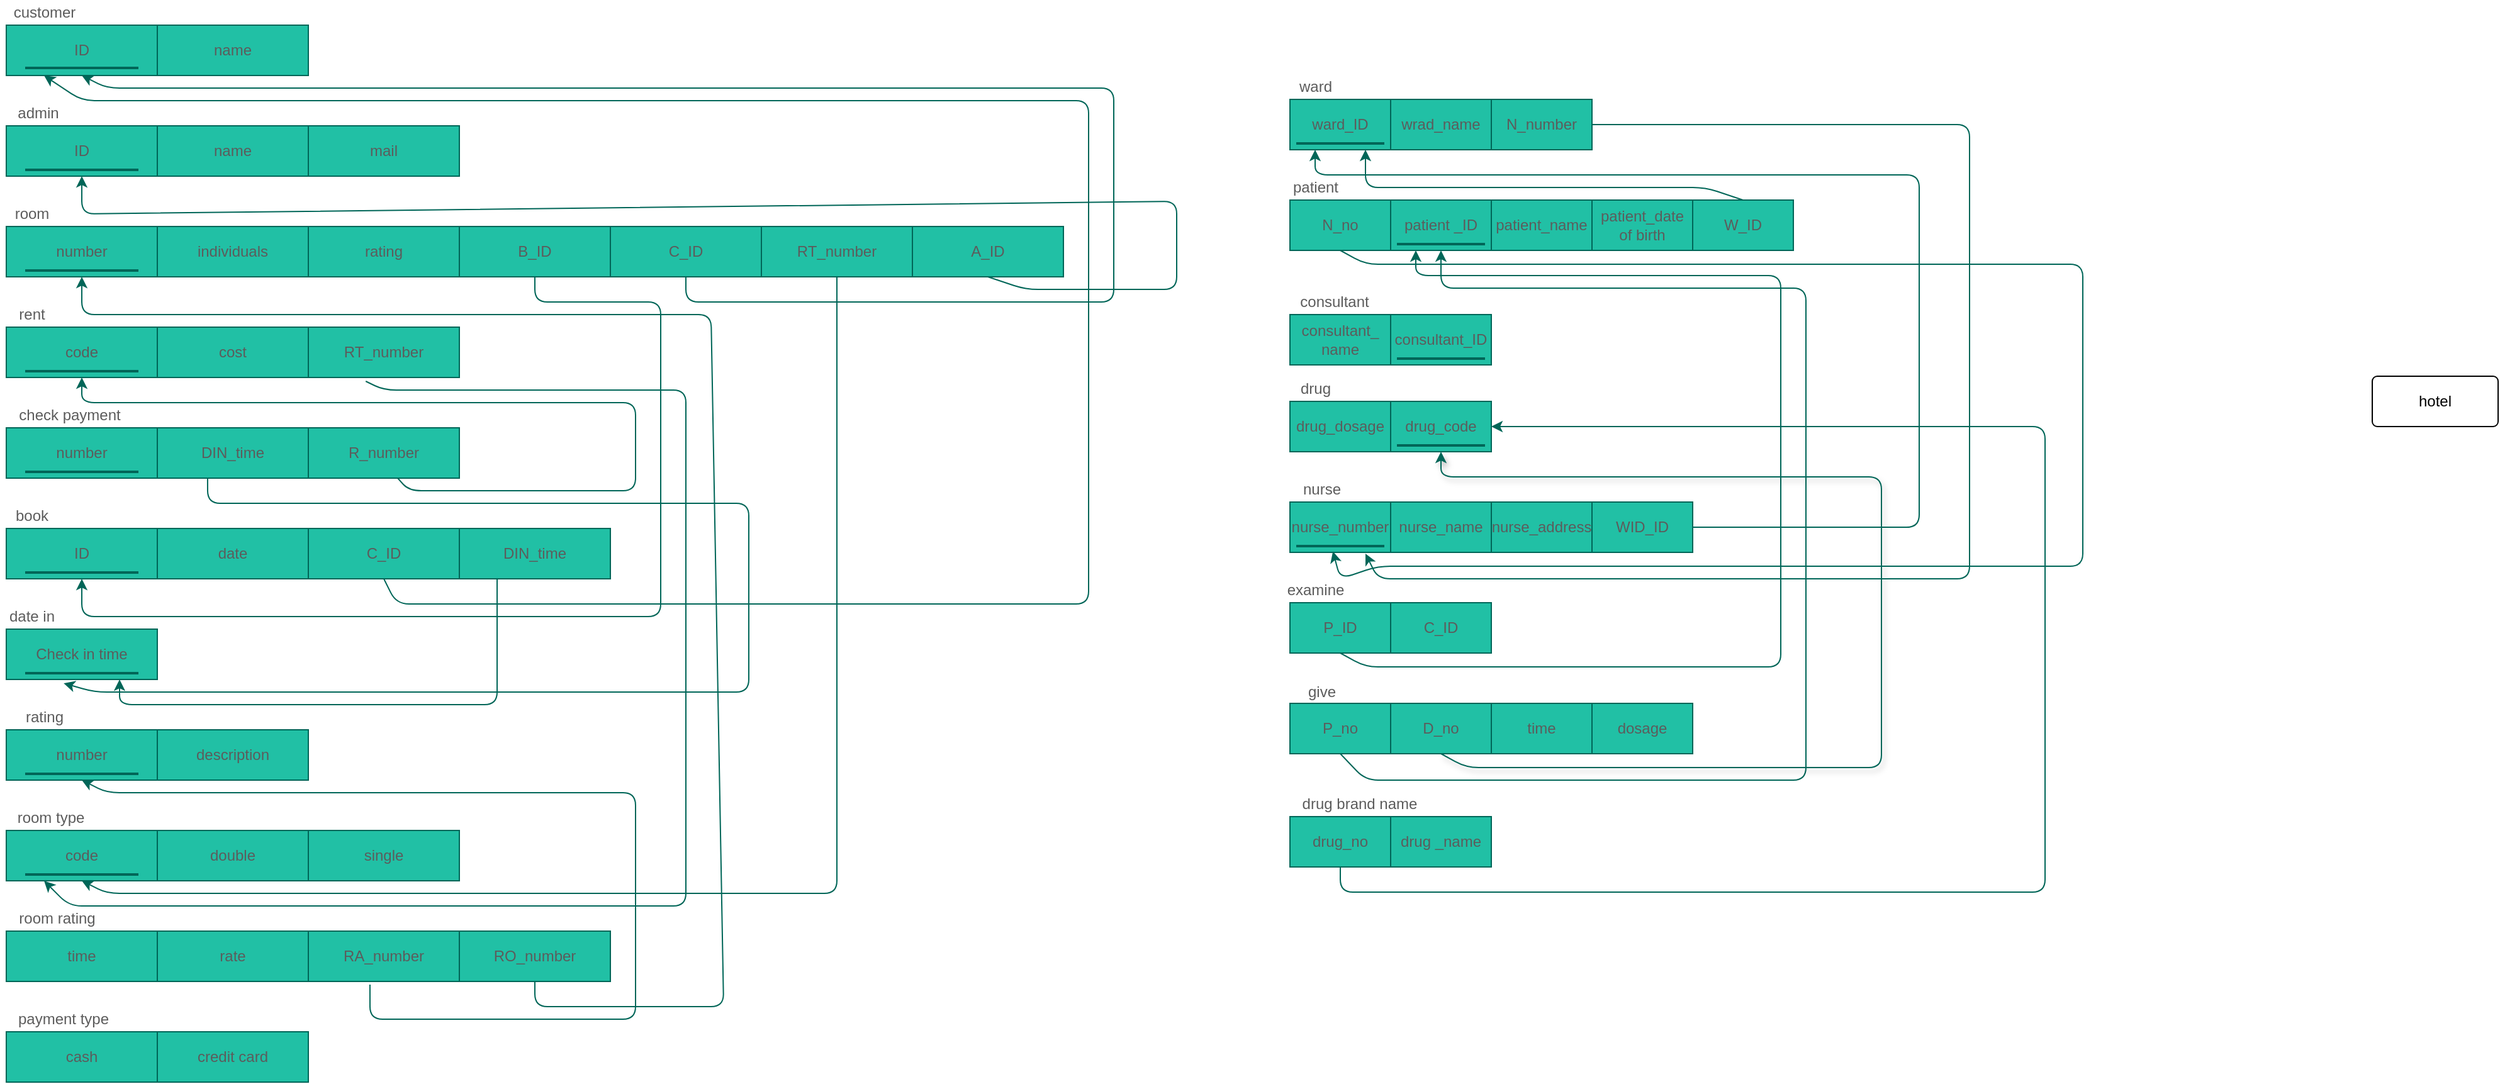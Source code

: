 <mxfile version="14.7.0" type="github" pages="2">
  <diagram id="R2lEEEUBdFMjLlhIrx00" name="Page-1">
    <mxGraphModel dx="4508" dy="460" grid="1" gridSize="10" guides="1" tooltips="1" connect="1" arrows="1" fold="1" page="1" pageScale="1" pageWidth="850" pageHeight="1100" math="0" shadow="0" extFonts="Permanent Marker^https://fonts.googleapis.com/css?family=Permanent+Marker">
      <root>
        <mxCell id="0" />
        <mxCell id="1" parent="0" />
        <mxCell id="HpEBO9rWb_VmIO8AO7av-4" value="drug_no" style="rounded=0;whiteSpace=wrap;html=1;fillColor=#21C0A5;strokeColor=#006658;fontColor=#5C5C5C;" parent="1" vertex="1">
          <mxGeometry x="-2300" y="669" width="80" height="40" as="geometry" />
        </mxCell>
        <mxCell id="HpEBO9rWb_VmIO8AO7av-5" value="drug _name" style="rounded=0;whiteSpace=wrap;html=1;fillColor=#21C0A5;strokeColor=#006658;fontColor=#5C5C5C;" parent="1" vertex="1">
          <mxGeometry x="-2220" y="669" width="80" height="40" as="geometry" />
        </mxCell>
        <mxCell id="HpEBO9rWb_VmIO8AO7av-6" value="ward_ID" style="rounded=0;whiteSpace=wrap;html=1;fillColor=#21C0A5;strokeColor=#006658;fontColor=#5C5C5C;" parent="1" vertex="1">
          <mxGeometry x="-2300" y="99" width="80" height="40" as="geometry" />
        </mxCell>
        <mxCell id="HpEBO9rWb_VmIO8AO7av-7" value="wrad_name" style="rounded=0;whiteSpace=wrap;html=1;fillColor=#21C0A5;strokeColor=#006658;fontColor=#5C5C5C;" parent="1" vertex="1">
          <mxGeometry x="-2220" y="99" width="80" height="40" as="geometry" />
        </mxCell>
        <mxCell id="HpEBO9rWb_VmIO8AO7av-8" value="N_number" style="rounded=0;whiteSpace=wrap;html=1;fillColor=#21C0A5;strokeColor=#006658;fontColor=#5C5C5C;" parent="1" vertex="1">
          <mxGeometry x="-2140" y="99" width="80" height="40" as="geometry" />
        </mxCell>
        <mxCell id="HpEBO9rWb_VmIO8AO7av-9" value="N_no" style="rounded=0;whiteSpace=wrap;html=1;fillColor=#21C0A5;strokeColor=#006658;fontColor=#5C5C5C;" parent="1" vertex="1">
          <mxGeometry x="-2300" y="179" width="80" height="40" as="geometry" />
        </mxCell>
        <mxCell id="HpEBO9rWb_VmIO8AO7av-10" value="patient _ID" style="rounded=0;whiteSpace=wrap;html=1;fillColor=#21C0A5;strokeColor=#006658;fontColor=#5C5C5C;" parent="1" vertex="1">
          <mxGeometry x="-2220" y="179" width="80" height="40" as="geometry" />
        </mxCell>
        <mxCell id="HpEBO9rWb_VmIO8AO7av-11" value="patient_name" style="rounded=0;whiteSpace=wrap;html=1;fillColor=#21C0A5;strokeColor=#006658;fontColor=#5C5C5C;" parent="1" vertex="1">
          <mxGeometry x="-2140" y="179" width="80" height="40" as="geometry" />
        </mxCell>
        <mxCell id="HpEBO9rWb_VmIO8AO7av-12" value="patient_date of birth" style="rounded=0;whiteSpace=wrap;html=1;fillColor=#21C0A5;strokeColor=#006658;fontColor=#5C5C5C;" parent="1" vertex="1">
          <mxGeometry x="-2060" y="179" width="80" height="40" as="geometry" />
        </mxCell>
        <mxCell id="HpEBO9rWb_VmIO8AO7av-13" value="W_ID" style="rounded=0;whiteSpace=wrap;html=1;fillColor=#21C0A5;strokeColor=#006658;fontColor=#5C5C5C;" parent="1" vertex="1">
          <mxGeometry x="-1980" y="179" width="80" height="40" as="geometry" />
        </mxCell>
        <mxCell id="HpEBO9rWb_VmIO8AO7av-14" value="consultant_&lt;br&gt;name" style="rounded=0;whiteSpace=wrap;html=1;fillColor=#21C0A5;strokeColor=#006658;fontColor=#5C5C5C;" parent="1" vertex="1">
          <mxGeometry x="-2300" y="270" width="80" height="40" as="geometry" />
        </mxCell>
        <mxCell id="HpEBO9rWb_VmIO8AO7av-15" value="consultant_ID" style="rounded=0;whiteSpace=wrap;html=1;fillColor=#21C0A5;strokeColor=#006658;fontColor=#5C5C5C;" parent="1" vertex="1">
          <mxGeometry x="-2220" y="270" width="80" height="40" as="geometry" />
        </mxCell>
        <mxCell id="HpEBO9rWb_VmIO8AO7av-16" value="drug_dosage" style="rounded=0;whiteSpace=wrap;html=1;fillColor=#21C0A5;strokeColor=#006658;fontColor=#5C5C5C;" parent="1" vertex="1">
          <mxGeometry x="-2300" y="339" width="80" height="40" as="geometry" />
        </mxCell>
        <mxCell id="HpEBO9rWb_VmIO8AO7av-17" value="drug_code" style="rounded=0;whiteSpace=wrap;html=1;fillColor=#21C0A5;strokeColor=#006658;fontColor=#5C5C5C;" parent="1" vertex="1">
          <mxGeometry x="-2220" y="339" width="80" height="40" as="geometry" />
        </mxCell>
        <mxCell id="HpEBO9rWb_VmIO8AO7av-18" value="nurse_number" style="rounded=0;whiteSpace=wrap;html=1;fillColor=#21C0A5;strokeColor=#006658;fontColor=#5C5C5C;" parent="1" vertex="1">
          <mxGeometry x="-2300" y="419" width="80" height="40" as="geometry" />
        </mxCell>
        <mxCell id="HpEBO9rWb_VmIO8AO7av-19" value="nurse_name" style="rounded=0;whiteSpace=wrap;html=1;fillColor=#21C0A5;strokeColor=#006658;fontColor=#5C5C5C;" parent="1" vertex="1">
          <mxGeometry x="-2220" y="419" width="80" height="40" as="geometry" />
        </mxCell>
        <mxCell id="HpEBO9rWb_VmIO8AO7av-20" value="nurse_address" style="rounded=0;whiteSpace=wrap;html=1;fillColor=#21C0A5;strokeColor=#006658;fontColor=#5C5C5C;" parent="1" vertex="1">
          <mxGeometry x="-2140" y="419" width="80" height="40" as="geometry" />
        </mxCell>
        <mxCell id="HpEBO9rWb_VmIO8AO7av-21" value="WID_ID" style="rounded=0;whiteSpace=wrap;html=1;fillColor=#21C0A5;strokeColor=#006658;fontColor=#5C5C5C;" parent="1" vertex="1">
          <mxGeometry x="-2060" y="419" width="80" height="40" as="geometry" />
        </mxCell>
        <mxCell id="HpEBO9rWb_VmIO8AO7av-22" value="P_ID" style="rounded=0;whiteSpace=wrap;html=1;fillColor=#21C0A5;strokeColor=#006658;fontColor=#5C5C5C;" parent="1" vertex="1">
          <mxGeometry x="-2300" y="499" width="80" height="40" as="geometry" />
        </mxCell>
        <mxCell id="HpEBO9rWb_VmIO8AO7av-23" value="C_ID" style="rounded=0;whiteSpace=wrap;html=1;fillColor=#21C0A5;strokeColor=#006658;fontColor=#5C5C5C;" parent="1" vertex="1">
          <mxGeometry x="-2220" y="499" width="80" height="40" as="geometry" />
        </mxCell>
        <mxCell id="HpEBO9rWb_VmIO8AO7av-24" value="P_no" style="rounded=0;whiteSpace=wrap;html=1;fillColor=#21C0A5;strokeColor=#006658;fontColor=#5C5C5C;" parent="1" vertex="1">
          <mxGeometry x="-2300" y="579" width="80" height="40" as="geometry" />
        </mxCell>
        <mxCell id="HpEBO9rWb_VmIO8AO7av-25" value="D_no" style="rounded=0;whiteSpace=wrap;html=1;fillColor=#21C0A5;strokeColor=#006658;fontColor=#5C5C5C;" parent="1" vertex="1">
          <mxGeometry x="-2220" y="579" width="80" height="40" as="geometry" />
        </mxCell>
        <mxCell id="HpEBO9rWb_VmIO8AO7av-26" value="time" style="rounded=0;whiteSpace=wrap;html=1;fillColor=#21C0A5;strokeColor=#006658;fontColor=#5C5C5C;" parent="1" vertex="1">
          <mxGeometry x="-2140" y="579" width="80" height="40" as="geometry" />
        </mxCell>
        <mxCell id="HpEBO9rWb_VmIO8AO7av-27" value="dosage" style="rounded=0;whiteSpace=wrap;html=1;fillColor=#21C0A5;strokeColor=#006658;fontColor=#5C5C5C;" parent="1" vertex="1">
          <mxGeometry x="-2060" y="579" width="80" height="40" as="geometry" />
        </mxCell>
        <mxCell id="HpEBO9rWb_VmIO8AO7av-32" value="" style="endArrow=classic;html=1;exitX=0.5;exitY=1;exitDx=0;exitDy=0;entryX=1;entryY=0.5;entryDx=0;entryDy=0;strokeColor=#006658;fontColor=#5C5C5C;" parent="1" source="HpEBO9rWb_VmIO8AO7av-4" target="HpEBO9rWb_VmIO8AO7av-17" edge="1">
          <mxGeometry width="50" height="50" relative="1" as="geometry">
            <mxPoint x="-2270" y="69" as="sourcePoint" />
            <mxPoint x="-1530" y="289" as="targetPoint" />
            <Array as="points">
              <mxPoint x="-2260" y="729" />
              <mxPoint x="-1700" y="729" />
              <mxPoint x="-1700" y="359" />
            </Array>
          </mxGeometry>
        </mxCell>
        <mxCell id="HpEBO9rWb_VmIO8AO7av-33" value="" style="endArrow=classic;html=1;exitX=1;exitY=0.5;exitDx=0;exitDy=0;entryX=0.25;entryY=1;entryDx=0;entryDy=0;strokeColor=#006658;fontColor=#5C5C5C;" parent="1" source="HpEBO9rWb_VmIO8AO7av-21" target="HpEBO9rWb_VmIO8AO7av-6" edge="1">
          <mxGeometry width="50" height="50" relative="1" as="geometry">
            <mxPoint x="-1580" y="339" as="sourcePoint" />
            <mxPoint x="-2330" y="159" as="targetPoint" />
            <Array as="points">
              <mxPoint x="-1800" y="439" />
              <mxPoint x="-1800" y="159" />
              <mxPoint x="-2280" y="159" />
            </Array>
          </mxGeometry>
        </mxCell>
        <mxCell id="HpEBO9rWb_VmIO8AO7av-34" value="" style="endArrow=classic;html=1;entryX=0.75;entryY=1;entryDx=0;entryDy=0;exitX=0.5;exitY=0;exitDx=0;exitDy=0;strokeColor=#006658;fontColor=#5C5C5C;" parent="1" source="HpEBO9rWb_VmIO8AO7av-13" target="HpEBO9rWb_VmIO8AO7av-6" edge="1">
          <mxGeometry width="50" height="50" relative="1" as="geometry">
            <mxPoint x="-1930" y="129" as="sourcePoint" />
            <mxPoint x="-1530" y="289" as="targetPoint" />
            <Array as="points">
              <mxPoint x="-1970" y="169" />
              <mxPoint x="-2240" y="169" />
            </Array>
          </mxGeometry>
        </mxCell>
        <mxCell id="HpEBO9rWb_VmIO8AO7av-35" value="" style="endArrow=classic;html=1;exitX=0.5;exitY=1;exitDx=0;exitDy=0;entryX=0.5;entryY=1;entryDx=0;entryDy=0;strokeColor=#006658;fontColor=#5C5C5C;" parent="1" source="HpEBO9rWb_VmIO8AO7av-24" target="HpEBO9rWb_VmIO8AO7av-10" edge="1">
          <mxGeometry width="50" height="50" relative="1" as="geometry">
            <mxPoint x="-1580" y="339" as="sourcePoint" />
            <mxPoint x="-2140" y="239" as="targetPoint" />
            <Array as="points">
              <mxPoint x="-2240" y="640" />
              <mxPoint x="-1890" y="640" />
              <mxPoint x="-1890" y="249" />
              <mxPoint x="-2180" y="249" />
            </Array>
          </mxGeometry>
        </mxCell>
        <mxCell id="HpEBO9rWb_VmIO8AO7av-36" value="" style="endArrow=classic;html=1;exitX=0.5;exitY=1;exitDx=0;exitDy=0;entryX=0.25;entryY=1;entryDx=0;entryDy=0;strokeColor=#006658;fontColor=#5C5C5C;" parent="1" source="HpEBO9rWb_VmIO8AO7av-22" target="HpEBO9rWb_VmIO8AO7av-10" edge="1">
          <mxGeometry width="50" height="50" relative="1" as="geometry">
            <mxPoint x="-2340" y="589" as="sourcePoint" />
            <mxPoint x="-2220" y="209" as="targetPoint" />
            <Array as="points">
              <mxPoint x="-2240" y="550" />
              <mxPoint x="-1910" y="550" />
              <mxPoint x="-1910" y="239" />
              <mxPoint x="-2200" y="239" />
            </Array>
          </mxGeometry>
        </mxCell>
        <mxCell id="HpEBO9rWb_VmIO8AO7av-37" value="" style="endArrow=classic;html=1;exitX=0.5;exitY=1;exitDx=0;exitDy=0;entryX=0.5;entryY=1;entryDx=0;entryDy=0;strokeColor=#006658;fontColor=#5C5C5C;shadow=1;" parent="1" source="HpEBO9rWb_VmIO8AO7av-25" target="HpEBO9rWb_VmIO8AO7av-17" edge="1">
          <mxGeometry width="50" height="50" relative="1" as="geometry">
            <mxPoint x="-2140" y="569" as="sourcePoint" />
            <mxPoint x="-2200" y="399" as="targetPoint" />
            <Array as="points">
              <mxPoint x="-2160" y="630" />
              <mxPoint x="-1830" y="630" />
              <mxPoint x="-1830" y="399" />
              <mxPoint x="-2180" y="399" />
            </Array>
          </mxGeometry>
        </mxCell>
        <mxCell id="HpEBO9rWb_VmIO8AO7av-38" value="" style="endArrow=classic;html=1;exitX=0.5;exitY=1;exitDx=0;exitDy=0;entryX=0.416;entryY=0.929;entryDx=0;entryDy=0;entryPerimeter=0;strokeColor=#006658;fontColor=#5C5C5C;" parent="1" source="HpEBO9rWb_VmIO8AO7av-9" target="HMgNPBwOs1ZOnoJLG3nc-77" edge="1">
          <mxGeometry width="50" height="50" relative="1" as="geometry">
            <mxPoint x="-940" y="360" as="sourcePoint" />
            <mxPoint x="-1570" y="460" as="targetPoint" />
            <Array as="points">
              <mxPoint x="-2240" y="230" />
              <mxPoint x="-1670" y="230" />
              <mxPoint x="-1670" y="470" />
              <mxPoint x="-2230" y="470" />
              <mxPoint x="-2260" y="480" />
            </Array>
          </mxGeometry>
        </mxCell>
        <mxCell id="HpEBO9rWb_VmIO8AO7av-39" value="" style="endArrow=classic;html=1;exitX=1;exitY=0.5;exitDx=0;exitDy=0;strokeColor=#006658;fontColor=#5C5C5C;" parent="1" source="HpEBO9rWb_VmIO8AO7av-8" edge="1">
          <mxGeometry width="50" height="50" relative="1" as="geometry">
            <mxPoint x="-2100" y="149" as="sourcePoint" />
            <mxPoint x="-2240" y="460" as="targetPoint" />
            <Array as="points">
              <mxPoint x="-1760" y="119" />
              <mxPoint x="-1760" y="279" />
              <mxPoint x="-1760" y="480" />
              <mxPoint x="-2230" y="480" />
            </Array>
          </mxGeometry>
        </mxCell>
        <mxCell id="HpEBO9rWb_VmIO8AO7av-40" value="drug brand name" style="text;html=1;align=center;verticalAlign=middle;resizable=0;points=[];autosize=1;strokeColor=none;fontColor=#5C5C5C;" parent="1" vertex="1">
          <mxGeometry x="-2300" y="649" width="110" height="20" as="geometry" />
        </mxCell>
        <mxCell id="HpEBO9rWb_VmIO8AO7av-41" value="ward" style="text;html=1;align=center;verticalAlign=middle;resizable=0;points=[];autosize=1;strokeColor=none;fontColor=#5C5C5C;" parent="1" vertex="1">
          <mxGeometry x="-2300" y="79" width="40" height="20" as="geometry" />
        </mxCell>
        <mxCell id="HpEBO9rWb_VmIO8AO7av-42" value="patient" style="text;html=1;align=center;verticalAlign=middle;resizable=0;points=[];autosize=1;strokeColor=none;fontColor=#5C5C5C;" parent="1" vertex="1">
          <mxGeometry x="-2305" y="159" width="50" height="20" as="geometry" />
        </mxCell>
        <mxCell id="HpEBO9rWb_VmIO8AO7av-43" value="consultant" style="text;html=1;align=center;verticalAlign=middle;resizable=0;points=[];autosize=1;strokeColor=none;fontColor=#5C5C5C;" parent="1" vertex="1">
          <mxGeometry x="-2300" y="250" width="70" height="20" as="geometry" />
        </mxCell>
        <mxCell id="HpEBO9rWb_VmIO8AO7av-44" value="drug" style="text;html=1;align=center;verticalAlign=middle;resizable=0;points=[];autosize=1;strokeColor=none;fontColor=#5C5C5C;" parent="1" vertex="1">
          <mxGeometry x="-2300" y="319" width="40" height="20" as="geometry" />
        </mxCell>
        <mxCell id="HpEBO9rWb_VmIO8AO7av-45" value="nurse" style="text;html=1;align=center;verticalAlign=middle;resizable=0;points=[];autosize=1;strokeColor=none;fontColor=#5C5C5C;" parent="1" vertex="1">
          <mxGeometry x="-2300" y="399" width="50" height="20" as="geometry" />
        </mxCell>
        <mxCell id="HpEBO9rWb_VmIO8AO7av-46" value="examine" style="text;html=1;align=center;verticalAlign=middle;resizable=0;points=[];autosize=1;strokeColor=none;fontColor=#5C5C5C;" parent="1" vertex="1">
          <mxGeometry x="-2310" y="479" width="60" height="20" as="geometry" />
        </mxCell>
        <mxCell id="HpEBO9rWb_VmIO8AO7av-47" value="give" style="text;html=1;align=center;verticalAlign=middle;resizable=0;points=[];autosize=1;strokeColor=none;fontColor=#5C5C5C;" parent="1" vertex="1">
          <mxGeometry x="-2295" y="560" width="40" height="20" as="geometry" />
        </mxCell>
        <mxCell id="HpEBO9rWb_VmIO8AO7av-48" value="ID" style="rounded=0;whiteSpace=wrap;html=1;fillColor=#21C0A5;strokeColor=#006658;fontColor=#5C5C5C;" parent="1" vertex="1">
          <mxGeometry x="-3320" y="40" width="120" height="40" as="geometry" />
        </mxCell>
        <mxCell id="HpEBO9rWb_VmIO8AO7av-53" value="name" style="rounded=0;whiteSpace=wrap;html=1;fillColor=#21C0A5;strokeColor=#006658;fontColor=#5C5C5C;" parent="1" vertex="1">
          <mxGeometry x="-3200" y="40" width="120" height="40" as="geometry" />
        </mxCell>
        <mxCell id="HMgNPBwOs1ZOnoJLG3nc-1" value="ID" style="rounded=0;whiteSpace=wrap;html=1;fillColor=#21C0A5;strokeColor=#006658;fontColor=#5C5C5C;" parent="1" vertex="1">
          <mxGeometry x="-3320" y="120" width="120" height="40" as="geometry" />
        </mxCell>
        <mxCell id="HMgNPBwOs1ZOnoJLG3nc-2" value="name" style="rounded=0;whiteSpace=wrap;html=1;fillColor=#21C0A5;strokeColor=#006658;fontColor=#5C5C5C;" parent="1" vertex="1">
          <mxGeometry x="-3200" y="120" width="120" height="40" as="geometry" />
        </mxCell>
        <mxCell id="HMgNPBwOs1ZOnoJLG3nc-3" value="mail" style="rounded=0;whiteSpace=wrap;html=1;fillColor=#21C0A5;strokeColor=#006658;fontColor=#5C5C5C;" parent="1" vertex="1">
          <mxGeometry x="-3080" y="120" width="120" height="40" as="geometry" />
        </mxCell>
        <mxCell id="HMgNPBwOs1ZOnoJLG3nc-4" value="number" style="rounded=0;whiteSpace=wrap;html=1;fillColor=#21C0A5;strokeColor=#006658;fontColor=#5C5C5C;" parent="1" vertex="1">
          <mxGeometry x="-3320" y="200" width="120" height="40" as="geometry" />
        </mxCell>
        <mxCell id="HMgNPBwOs1ZOnoJLG3nc-5" value="individuals" style="rounded=0;whiteSpace=wrap;html=1;fillColor=#21C0A5;strokeColor=#006658;fontColor=#5C5C5C;" parent="1" vertex="1">
          <mxGeometry x="-3200" y="200" width="120" height="40" as="geometry" />
        </mxCell>
        <mxCell id="HMgNPBwOs1ZOnoJLG3nc-6" value="rating" style="rounded=0;whiteSpace=wrap;html=1;fillColor=#21C0A5;strokeColor=#006658;fontColor=#5C5C5C;" parent="1" vertex="1">
          <mxGeometry x="-3080" y="200" width="120" height="40" as="geometry" />
        </mxCell>
        <mxCell id="HMgNPBwOs1ZOnoJLG3nc-7" value="B_ID" style="rounded=0;whiteSpace=wrap;html=1;fillColor=#21C0A5;strokeColor=#006658;fontColor=#5C5C5C;" parent="1" vertex="1">
          <mxGeometry x="-2960" y="200" width="120" height="40" as="geometry" />
        </mxCell>
        <mxCell id="HMgNPBwOs1ZOnoJLG3nc-8" value="C_ID" style="rounded=0;whiteSpace=wrap;html=1;fillColor=#21C0A5;strokeColor=#006658;fontColor=#5C5C5C;" parent="1" vertex="1">
          <mxGeometry x="-2840" y="200" width="120" height="40" as="geometry" />
        </mxCell>
        <mxCell id="HMgNPBwOs1ZOnoJLG3nc-9" value="RT_number" style="rounded=0;whiteSpace=wrap;html=1;fillColor=#21C0A5;strokeColor=#006658;fontColor=#5C5C5C;" parent="1" vertex="1">
          <mxGeometry x="-2720" y="200" width="120" height="40" as="geometry" />
        </mxCell>
        <mxCell id="HMgNPBwOs1ZOnoJLG3nc-10" value="A_ID" style="rounded=0;whiteSpace=wrap;html=1;fillColor=#21C0A5;strokeColor=#006658;fontColor=#5C5C5C;" parent="1" vertex="1">
          <mxGeometry x="-2600" y="200" width="120" height="40" as="geometry" />
        </mxCell>
        <mxCell id="HMgNPBwOs1ZOnoJLG3nc-13" value="code" style="rounded=0;whiteSpace=wrap;html=1;fillColor=#21C0A5;strokeColor=#006658;fontColor=#5C5C5C;" parent="1" vertex="1">
          <mxGeometry x="-3320" y="280" width="120" height="40" as="geometry" />
        </mxCell>
        <mxCell id="HMgNPBwOs1ZOnoJLG3nc-14" value="cost" style="rounded=0;whiteSpace=wrap;html=1;fillColor=#21C0A5;strokeColor=#006658;fontColor=#5C5C5C;" parent="1" vertex="1">
          <mxGeometry x="-3200" y="280" width="120" height="40" as="geometry" />
        </mxCell>
        <mxCell id="HMgNPBwOs1ZOnoJLG3nc-15" value="RT_number" style="rounded=0;whiteSpace=wrap;html=1;fillColor=#21C0A5;strokeColor=#006658;fontColor=#5C5C5C;" parent="1" vertex="1">
          <mxGeometry x="-3080" y="280" width="120" height="40" as="geometry" />
        </mxCell>
        <mxCell id="HMgNPBwOs1ZOnoJLG3nc-16" value="number" style="rounded=0;whiteSpace=wrap;html=1;fillColor=#21C0A5;strokeColor=#006658;fontColor=#5C5C5C;" parent="1" vertex="1">
          <mxGeometry x="-3320" y="360" width="120" height="40" as="geometry" />
        </mxCell>
        <mxCell id="HMgNPBwOs1ZOnoJLG3nc-17" value="DIN_time" style="rounded=0;whiteSpace=wrap;html=1;fillColor=#21C0A5;strokeColor=#006658;fontColor=#5C5C5C;" parent="1" vertex="1">
          <mxGeometry x="-3200" y="360" width="120" height="40" as="geometry" />
        </mxCell>
        <mxCell id="HMgNPBwOs1ZOnoJLG3nc-18" value="R_number" style="rounded=0;whiteSpace=wrap;html=1;fillColor=#21C0A5;strokeColor=#006658;fontColor=#5C5C5C;" parent="1" vertex="1">
          <mxGeometry x="-3080" y="360" width="120" height="40" as="geometry" />
        </mxCell>
        <mxCell id="HMgNPBwOs1ZOnoJLG3nc-19" value="ID" style="rounded=0;whiteSpace=wrap;html=1;fillColor=#21C0A5;strokeColor=#006658;fontColor=#5C5C5C;" parent="1" vertex="1">
          <mxGeometry x="-3320" y="440" width="120" height="40" as="geometry" />
        </mxCell>
        <mxCell id="HMgNPBwOs1ZOnoJLG3nc-20" value="date" style="rounded=0;whiteSpace=wrap;html=1;fillColor=#21C0A5;strokeColor=#006658;fontColor=#5C5C5C;" parent="1" vertex="1">
          <mxGeometry x="-3200" y="440" width="120" height="40" as="geometry" />
        </mxCell>
        <mxCell id="HMgNPBwOs1ZOnoJLG3nc-21" value="C_ID" style="rounded=0;whiteSpace=wrap;html=1;fillColor=#21C0A5;strokeColor=#006658;fontColor=#5C5C5C;" parent="1" vertex="1">
          <mxGeometry x="-3080" y="440" width="120" height="40" as="geometry" />
        </mxCell>
        <mxCell id="HMgNPBwOs1ZOnoJLG3nc-22" value="DIN_time" style="rounded=0;whiteSpace=wrap;html=1;fillColor=#21C0A5;strokeColor=#006658;fontColor=#5C5C5C;" parent="1" vertex="1">
          <mxGeometry x="-2960" y="440" width="120" height="40" as="geometry" />
        </mxCell>
        <mxCell id="HMgNPBwOs1ZOnoJLG3nc-25" value="Check in time" style="rounded=0;whiteSpace=wrap;html=1;fillColor=#21C0A5;strokeColor=#006658;fontColor=#5C5C5C;" parent="1" vertex="1">
          <mxGeometry x="-3320" y="520" width="120" height="40" as="geometry" />
        </mxCell>
        <mxCell id="HMgNPBwOs1ZOnoJLG3nc-28" value="number" style="rounded=0;whiteSpace=wrap;html=1;fillColor=#21C0A5;strokeColor=#006658;fontColor=#5C5C5C;" parent="1" vertex="1">
          <mxGeometry x="-3320" y="600" width="120" height="40" as="geometry" />
        </mxCell>
        <mxCell id="HMgNPBwOs1ZOnoJLG3nc-29" value="description" style="rounded=0;whiteSpace=wrap;html=1;fillColor=#21C0A5;strokeColor=#006658;fontColor=#5C5C5C;" parent="1" vertex="1">
          <mxGeometry x="-3200" y="600" width="120" height="40" as="geometry" />
        </mxCell>
        <mxCell id="HMgNPBwOs1ZOnoJLG3nc-31" value="code" style="rounded=0;whiteSpace=wrap;html=1;fillColor=#21C0A5;strokeColor=#006658;fontColor=#5C5C5C;" parent="1" vertex="1">
          <mxGeometry x="-3320" y="680" width="120" height="40" as="geometry" />
        </mxCell>
        <mxCell id="HMgNPBwOs1ZOnoJLG3nc-32" value="double" style="rounded=0;whiteSpace=wrap;html=1;fillColor=#21C0A5;strokeColor=#006658;fontColor=#5C5C5C;" parent="1" vertex="1">
          <mxGeometry x="-3200" y="680" width="120" height="40" as="geometry" />
        </mxCell>
        <mxCell id="HMgNPBwOs1ZOnoJLG3nc-33" value="single" style="rounded=0;whiteSpace=wrap;html=1;fillColor=#21C0A5;strokeColor=#006658;fontColor=#5C5C5C;" parent="1" vertex="1">
          <mxGeometry x="-3080" y="680" width="120" height="40" as="geometry" />
        </mxCell>
        <mxCell id="HMgNPBwOs1ZOnoJLG3nc-34" value="cash" style="rounded=0;whiteSpace=wrap;html=1;fillColor=#21C0A5;strokeColor=#006658;fontColor=#5C5C5C;" parent="1" vertex="1">
          <mxGeometry x="-3320" y="840" width="120" height="40" as="geometry" />
        </mxCell>
        <mxCell id="HMgNPBwOs1ZOnoJLG3nc-35" value="credit card" style="rounded=0;whiteSpace=wrap;html=1;fillColor=#21C0A5;strokeColor=#006658;fontColor=#5C5C5C;" parent="1" vertex="1">
          <mxGeometry x="-3200" y="840" width="120" height="40" as="geometry" />
        </mxCell>
        <mxCell id="HMgNPBwOs1ZOnoJLG3nc-37" value="time" style="rounded=0;whiteSpace=wrap;html=1;fillColor=#21C0A5;strokeColor=#006658;fontColor=#5C5C5C;" parent="1" vertex="1">
          <mxGeometry x="-3320" y="760" width="120" height="40" as="geometry" />
        </mxCell>
        <mxCell id="HMgNPBwOs1ZOnoJLG3nc-38" value="rate" style="rounded=0;whiteSpace=wrap;html=1;fillColor=#21C0A5;strokeColor=#006658;fontColor=#5C5C5C;" parent="1" vertex="1">
          <mxGeometry x="-3200" y="760" width="120" height="40" as="geometry" />
        </mxCell>
        <mxCell id="HMgNPBwOs1ZOnoJLG3nc-39" value="RA_number" style="rounded=0;whiteSpace=wrap;html=1;fillColor=#21C0A5;strokeColor=#006658;fontColor=#5C5C5C;" parent="1" vertex="1">
          <mxGeometry x="-3080" y="760" width="120" height="40" as="geometry" />
        </mxCell>
        <mxCell id="HMgNPBwOs1ZOnoJLG3nc-40" value="RO_number" style="rounded=0;whiteSpace=wrap;html=1;fillColor=#21C0A5;strokeColor=#006658;fontColor=#5C5C5C;" parent="1" vertex="1">
          <mxGeometry x="-2960" y="760" width="120" height="40" as="geometry" />
        </mxCell>
        <mxCell id="HMgNPBwOs1ZOnoJLG3nc-44" value="customer" style="text;html=1;align=center;verticalAlign=middle;resizable=0;points=[];autosize=1;strokeColor=none;fontColor=#5C5C5C;" parent="1" vertex="1">
          <mxGeometry x="-3320" y="20" width="60" height="20" as="geometry" />
        </mxCell>
        <mxCell id="HMgNPBwOs1ZOnoJLG3nc-46" value="admin" style="text;html=1;align=center;verticalAlign=middle;resizable=0;points=[];autosize=1;strokeColor=none;fontColor=#5C5C5C;" parent="1" vertex="1">
          <mxGeometry x="-3320" y="100" width="50" height="20" as="geometry" />
        </mxCell>
        <mxCell id="HMgNPBwOs1ZOnoJLG3nc-47" value="room" style="text;html=1;align=center;verticalAlign=middle;resizable=0;points=[];autosize=1;strokeColor=none;fontColor=#5C5C5C;" parent="1" vertex="1">
          <mxGeometry x="-3320" y="180" width="40" height="20" as="geometry" />
        </mxCell>
        <mxCell id="HMgNPBwOs1ZOnoJLG3nc-48" value="rent" style="text;html=1;align=center;verticalAlign=middle;resizable=0;points=[];autosize=1;strokeColor=none;fontColor=#5C5C5C;" parent="1" vertex="1">
          <mxGeometry x="-3320" y="260" width="40" height="20" as="geometry" />
        </mxCell>
        <mxCell id="HMgNPBwOs1ZOnoJLG3nc-49" value="check payment" style="text;html=1;align=center;verticalAlign=middle;resizable=0;points=[];autosize=1;strokeColor=none;fontColor=#5C5C5C;" parent="1" vertex="1">
          <mxGeometry x="-3320" y="340" width="100" height="20" as="geometry" />
        </mxCell>
        <mxCell id="HMgNPBwOs1ZOnoJLG3nc-50" value="book" style="text;html=1;align=center;verticalAlign=middle;resizable=0;points=[];autosize=1;strokeColor=none;fontColor=#5C5C5C;" parent="1" vertex="1">
          <mxGeometry x="-3320" y="420" width="40" height="20" as="geometry" />
        </mxCell>
        <mxCell id="HMgNPBwOs1ZOnoJLG3nc-51" value="rating" style="text;html=1;align=center;verticalAlign=middle;resizable=0;points=[];autosize=1;strokeColor=none;fontColor=#5C5C5C;" parent="1" vertex="1">
          <mxGeometry x="-3315" y="580" width="50" height="20" as="geometry" />
        </mxCell>
        <mxCell id="HMgNPBwOs1ZOnoJLG3nc-52" value="room type" style="text;html=1;align=center;verticalAlign=middle;resizable=0;points=[];autosize=1;strokeColor=none;fontColor=#5C5C5C;" parent="1" vertex="1">
          <mxGeometry x="-3320" y="660" width="70" height="20" as="geometry" />
        </mxCell>
        <mxCell id="HMgNPBwOs1ZOnoJLG3nc-54" value="payment type" style="text;html=1;align=center;verticalAlign=middle;resizable=0;points=[];autosize=1;strokeColor=none;fontColor=#5C5C5C;" parent="1" vertex="1">
          <mxGeometry x="-3320" y="820" width="90" height="20" as="geometry" />
        </mxCell>
        <mxCell id="HMgNPBwOs1ZOnoJLG3nc-55" value="room rating" style="text;html=1;align=center;verticalAlign=middle;resizable=0;points=[];autosize=1;strokeColor=none;fontColor=#5C5C5C;" parent="1" vertex="1">
          <mxGeometry x="-3320" y="740" width="80" height="20" as="geometry" />
        </mxCell>
        <mxCell id="HMgNPBwOs1ZOnoJLG3nc-56" value="date in" style="text;html=1;align=center;verticalAlign=middle;resizable=0;points=[];autosize=1;strokeColor=none;fontColor=#5C5C5C;" parent="1" vertex="1">
          <mxGeometry x="-3325" y="500" width="50" height="20" as="geometry" />
        </mxCell>
        <mxCell id="HMgNPBwOs1ZOnoJLG3nc-58" value="" style="endArrow=classic;html=1;entryX=0.5;entryY=1;entryDx=0;entryDy=0;exitX=0.5;exitY=1;exitDx=0;exitDy=0;strokeColor=#006658;fontColor=#5C5C5C;" parent="1" source="HMgNPBwOs1ZOnoJLG3nc-8" target="HpEBO9rWb_VmIO8AO7av-48" edge="1">
          <mxGeometry width="50" height="50" relative="1" as="geometry">
            <mxPoint x="-2440" y="380" as="sourcePoint" />
            <mxPoint x="-2580" y="390" as="targetPoint" />
            <Array as="points">
              <mxPoint x="-2780" y="260" />
              <mxPoint x="-2440" y="260" />
              <mxPoint x="-2440" y="90" />
              <mxPoint x="-3240" y="90" />
            </Array>
          </mxGeometry>
        </mxCell>
        <mxCell id="HMgNPBwOs1ZOnoJLG3nc-59" value="" style="endArrow=classic;html=1;entryX=0.5;entryY=1;entryDx=0;entryDy=0;exitX=0.5;exitY=1;exitDx=0;exitDy=0;strokeColor=#006658;fontColor=#5C5C5C;" parent="1" source="HMgNPBwOs1ZOnoJLG3nc-10" target="HMgNPBwOs1ZOnoJLG3nc-1" edge="1">
          <mxGeometry width="50" height="50" relative="1" as="geometry">
            <mxPoint x="-2460" y="300" as="sourcePoint" />
            <mxPoint x="-2620" y="280" as="targetPoint" />
            <Array as="points">
              <mxPoint x="-2510" y="250" />
              <mxPoint x="-2390" y="250" />
              <mxPoint x="-2390" y="180" />
              <mxPoint x="-3260" y="190" />
            </Array>
          </mxGeometry>
        </mxCell>
        <mxCell id="HMgNPBwOs1ZOnoJLG3nc-63" value="" style="endArrow=classic;html=1;entryX=0.25;entryY=1;entryDx=0;entryDy=0;exitX=0.5;exitY=1;exitDx=0;exitDy=0;strokeColor=#006658;fontColor=#5C5C5C;" parent="1" source="HMgNPBwOs1ZOnoJLG3nc-21" target="HpEBO9rWb_VmIO8AO7av-48" edge="1">
          <mxGeometry width="50" height="50" relative="1" as="geometry">
            <mxPoint x="-2800" y="260" as="sourcePoint" />
            <mxPoint x="-3280" y="100" as="targetPoint" />
            <Array as="points">
              <mxPoint x="-3010" y="500" />
              <mxPoint x="-2460" y="500" />
              <mxPoint x="-2460" y="100" />
              <mxPoint x="-3260" y="100" />
            </Array>
          </mxGeometry>
        </mxCell>
        <mxCell id="HMgNPBwOs1ZOnoJLG3nc-65" value="" style="endArrow=classic;html=1;entryX=0.5;entryY=1;entryDx=0;entryDy=0;exitX=0.5;exitY=1;exitDx=0;exitDy=0;strokeColor=#006658;fontColor=#5C5C5C;" parent="1" source="HMgNPBwOs1ZOnoJLG3nc-40" target="HMgNPBwOs1ZOnoJLG3nc-4" edge="1">
          <mxGeometry width="50" height="50" relative="1" as="geometry">
            <mxPoint x="-2780" y="270" as="sourcePoint" />
            <mxPoint x="-2620" y="280" as="targetPoint" />
            <Array as="points">
              <mxPoint x="-2900" y="820" />
              <mxPoint x="-2750" y="820" />
              <mxPoint x="-2760" y="270" />
              <mxPoint x="-3260" y="270" />
            </Array>
          </mxGeometry>
        </mxCell>
        <mxCell id="HMgNPBwOs1ZOnoJLG3nc-66" value="" style="endArrow=classic;html=1;exitX=0.5;exitY=1;exitDx=0;exitDy=0;entryX=0.5;entryY=1;entryDx=0;entryDy=0;strokeColor=#006658;fontColor=#5C5C5C;" parent="1" source="HMgNPBwOs1ZOnoJLG3nc-7" target="HMgNPBwOs1ZOnoJLG3nc-19" edge="1">
          <mxGeometry width="50" height="50" relative="1" as="geometry">
            <mxPoint x="-2760" y="430" as="sourcePoint" />
            <mxPoint x="-2710" y="380" as="targetPoint" />
            <Array as="points">
              <mxPoint x="-2900" y="260" />
              <mxPoint x="-2800" y="260" />
              <mxPoint x="-2800" y="510" />
              <mxPoint x="-3260" y="510" />
            </Array>
          </mxGeometry>
        </mxCell>
        <mxCell id="HMgNPBwOs1ZOnoJLG3nc-67" value="" style="endArrow=classic;html=1;exitX=0.5;exitY=1;exitDx=0;exitDy=0;entryX=0.5;entryY=1;entryDx=0;entryDy=0;strokeColor=#006658;fontColor=#5C5C5C;" parent="1" source="HMgNPBwOs1ZOnoJLG3nc-9" target="HMgNPBwOs1ZOnoJLG3nc-31" edge="1">
          <mxGeometry width="50" height="50" relative="1" as="geometry">
            <mxPoint x="-2660" y="410" as="sourcePoint" />
            <mxPoint x="-2610" y="360" as="targetPoint" />
            <Array as="points">
              <mxPoint x="-2660" y="730" />
              <mxPoint x="-3240" y="730" />
            </Array>
          </mxGeometry>
        </mxCell>
        <mxCell id="HMgNPBwOs1ZOnoJLG3nc-68" value="" style="endArrow=classic;html=1;entryX=0.5;entryY=1;entryDx=0;entryDy=0;strokeColor=#006658;fontColor=#5C5C5C;" parent="1" target="HMgNPBwOs1ZOnoJLG3nc-13" edge="1">
          <mxGeometry width="50" height="50" relative="1" as="geometry">
            <mxPoint x="-3009" y="400" as="sourcePoint" />
            <mxPoint x="-3340" y="390" as="targetPoint" />
            <Array as="points">
              <mxPoint x="-3000" y="410" />
              <mxPoint x="-2820" y="410" />
              <mxPoint x="-2820" y="340" />
              <mxPoint x="-3260" y="340" />
            </Array>
          </mxGeometry>
        </mxCell>
        <mxCell id="HMgNPBwOs1ZOnoJLG3nc-69" value="" style="endArrow=classic;html=1;entryX=0.25;entryY=1;entryDx=0;entryDy=0;exitX=0.38;exitY=1.075;exitDx=0;exitDy=0;exitPerimeter=0;strokeColor=#006658;fontColor=#5C5C5C;" parent="1" source="HMgNPBwOs1ZOnoJLG3nc-15" target="HMgNPBwOs1ZOnoJLG3nc-31" edge="1">
          <mxGeometry width="50" height="50" relative="1" as="geometry">
            <mxPoint x="-3040" y="310" as="sourcePoint" />
            <mxPoint x="-2820" y="330" as="targetPoint" />
            <Array as="points">
              <mxPoint x="-3020" y="330" />
              <mxPoint x="-2780" y="330" />
              <mxPoint x="-2780" y="740" />
              <mxPoint x="-3270" y="740" />
            </Array>
          </mxGeometry>
        </mxCell>
        <mxCell id="HMgNPBwOs1ZOnoJLG3nc-70" value="" style="endArrow=classic;html=1;exitX=0.25;exitY=1;exitDx=0;exitDy=0;strokeColor=#006658;fontColor=#5C5C5C;" parent="1" source="HMgNPBwOs1ZOnoJLG3nc-22" edge="1">
          <mxGeometry width="50" height="50" relative="1" as="geometry">
            <mxPoint x="-2670" y="480" as="sourcePoint" />
            <mxPoint x="-3230" y="560" as="targetPoint" />
            <Array as="points">
              <mxPoint x="-2930" y="580" />
              <mxPoint x="-3230" y="580" />
            </Array>
          </mxGeometry>
        </mxCell>
        <mxCell id="HMgNPBwOs1ZOnoJLG3nc-71" value="" style="endArrow=classic;html=1;exitX=0.333;exitY=1;exitDx=0;exitDy=0;exitPerimeter=0;entryX=0.38;entryY=1.075;entryDx=0;entryDy=0;entryPerimeter=0;strokeColor=#006658;fontColor=#5C5C5C;" parent="1" source="HMgNPBwOs1ZOnoJLG3nc-17" target="HMgNPBwOs1ZOnoJLG3nc-25" edge="1">
          <mxGeometry width="50" height="50" relative="1" as="geometry">
            <mxPoint x="-3170" y="460" as="sourcePoint" />
            <mxPoint x="-3270" y="570" as="targetPoint" />
            <Array as="points">
              <mxPoint x="-3160" y="420" />
              <mxPoint x="-2730" y="420" />
              <mxPoint x="-2730" y="570" />
              <mxPoint x="-2960" y="570" />
              <mxPoint x="-3250" y="570" />
            </Array>
          </mxGeometry>
        </mxCell>
        <mxCell id="HMgNPBwOs1ZOnoJLG3nc-72" value="" style="endArrow=classic;html=1;entryX=0.5;entryY=1;entryDx=0;entryDy=0;exitX=0.408;exitY=1.063;exitDx=0;exitDy=0;exitPerimeter=0;strokeColor=#006658;fontColor=#5C5C5C;" parent="1" source="HMgNPBwOs1ZOnoJLG3nc-39" target="HMgNPBwOs1ZOnoJLG3nc-28" edge="1">
          <mxGeometry width="50" height="50" relative="1" as="geometry">
            <mxPoint x="-2820" y="930" as="sourcePoint" />
            <mxPoint x="-2840" y="450" as="targetPoint" />
            <Array as="points">
              <mxPoint x="-3031" y="830" />
              <mxPoint x="-2820" y="830" />
              <mxPoint x="-2820" y="650" />
              <mxPoint x="-3240" y="650" />
            </Array>
          </mxGeometry>
        </mxCell>
        <mxCell id="HMgNPBwOs1ZOnoJLG3nc-73" value="" style="line;strokeWidth=2;html=1;fillColor=#21C0A5;strokeColor=#006658;fontColor=#5C5C5C;" parent="1" vertex="1">
          <mxGeometry x="-2295" y="129" width="70" height="10" as="geometry" />
        </mxCell>
        <mxCell id="HMgNPBwOs1ZOnoJLG3nc-74" value="" style="line;strokeWidth=2;html=1;fillColor=#21C0A5;strokeColor=#006658;fontColor=#5C5C5C;" parent="1" vertex="1">
          <mxGeometry x="-2215" y="209" width="70" height="10" as="geometry" />
        </mxCell>
        <mxCell id="HMgNPBwOs1ZOnoJLG3nc-75" value="" style="line;strokeWidth=2;html=1;fillColor=#21C0A5;strokeColor=#006658;fontColor=#5C5C5C;" parent="1" vertex="1">
          <mxGeometry x="-2215" y="300" width="70" height="10" as="geometry" />
        </mxCell>
        <mxCell id="HMgNPBwOs1ZOnoJLG3nc-76" value="" style="line;strokeWidth=2;html=1;fillColor=#21C0A5;strokeColor=#006658;fontColor=#5C5C5C;" parent="1" vertex="1">
          <mxGeometry x="-2215" y="369" width="70" height="10" as="geometry" />
        </mxCell>
        <mxCell id="HMgNPBwOs1ZOnoJLG3nc-77" value="" style="line;strokeWidth=2;html=1;fillColor=#21C0A5;strokeColor=#006658;fontColor=#5C5C5C;" parent="1" vertex="1">
          <mxGeometry x="-2295" y="449" width="70" height="10" as="geometry" />
        </mxCell>
        <mxCell id="HMgNPBwOs1ZOnoJLG3nc-78" value="" style="line;strokeWidth=2;html=1;fillColor=#21C0A5;strokeColor=#006658;fontColor=#5C5C5C;" parent="1" vertex="1">
          <mxGeometry x="-3305" y="69" width="90" height="10" as="geometry" />
        </mxCell>
        <mxCell id="HMgNPBwOs1ZOnoJLG3nc-80" value="" style="line;strokeWidth=2;html=1;fillColor=#21C0A5;strokeColor=#006658;fontColor=#5C5C5C;" parent="1" vertex="1">
          <mxGeometry x="-3305" y="150" width="90" height="10" as="geometry" />
        </mxCell>
        <mxCell id="HMgNPBwOs1ZOnoJLG3nc-81" value="" style="line;strokeWidth=2;html=1;fillColor=#21C0A5;strokeColor=#006658;fontColor=#5C5C5C;" parent="1" vertex="1">
          <mxGeometry x="-3305" y="230" width="90" height="10" as="geometry" />
        </mxCell>
        <mxCell id="HMgNPBwOs1ZOnoJLG3nc-82" value="" style="line;strokeWidth=2;html=1;fillColor=#21C0A5;strokeColor=#006658;fontColor=#5C5C5C;" parent="1" vertex="1">
          <mxGeometry x="-3305" y="310" width="90" height="10" as="geometry" />
        </mxCell>
        <mxCell id="HMgNPBwOs1ZOnoJLG3nc-83" value="" style="line;strokeWidth=2;html=1;fillColor=#21C0A5;strokeColor=#006658;fontColor=#5C5C5C;" parent="1" vertex="1">
          <mxGeometry x="-3305" y="390" width="90" height="10" as="geometry" />
        </mxCell>
        <mxCell id="HMgNPBwOs1ZOnoJLG3nc-84" value="" style="line;strokeWidth=2;html=1;fillColor=#21C0A5;strokeColor=#006658;fontColor=#5C5C5C;" parent="1" vertex="1">
          <mxGeometry x="-3305" y="470" width="90" height="10" as="geometry" />
        </mxCell>
        <mxCell id="HMgNPBwOs1ZOnoJLG3nc-85" value="" style="line;strokeWidth=2;html=1;fillColor=#21C0A5;strokeColor=#006658;fontColor=#5C5C5C;" parent="1" vertex="1">
          <mxGeometry x="-3305" y="550" width="90" height="10" as="geometry" />
        </mxCell>
        <mxCell id="HMgNPBwOs1ZOnoJLG3nc-86" value="" style="line;strokeWidth=2;html=1;fillColor=#21C0A5;strokeColor=#006658;fontColor=#5C5C5C;" parent="1" vertex="1">
          <mxGeometry x="-3305" y="630" width="90" height="10" as="geometry" />
        </mxCell>
        <mxCell id="HMgNPBwOs1ZOnoJLG3nc-87" value="" style="line;strokeWidth=2;html=1;fillColor=#21C0A5;strokeColor=#006658;fontColor=#5C5C5C;" parent="1" vertex="1">
          <mxGeometry x="-3305" y="710" width="90" height="10" as="geometry" />
        </mxCell>
        <mxCell id="aPvaXBj05-H6k1H4MoPU-2" value="hotel" style="rounded=1;arcSize=10;whiteSpace=wrap;html=1;align=center;" vertex="1" parent="1">
          <mxGeometry x="-1440" y="319" width="100" height="40" as="geometry" />
        </mxCell>
      </root>
    </mxGraphModel>
  </diagram>
  <diagram id="TYb2IVtaJWONryKkg0Hm" name="Page-2">
    <mxGraphModel dx="2677" dy="672" grid="1" gridSize="10" guides="1" tooltips="1" connect="1" arrows="1" fold="1" page="1" pageScale="1" pageWidth="850" pageHeight="1100" math="0" shadow="0">
      <root>
        <mxCell id="3HTda-xdFVgvKf0KgEp--0" />
        <mxCell id="3HTda-xdFVgvKf0KgEp--1" parent="3HTda-xdFVgvKf0KgEp--0" />
        <mxCell id="3HTda-xdFVgvKf0KgEp--2" value="hotel" style="rounded=1;arcSize=10;whiteSpace=wrap;html=1;align=center;" vertex="1" parent="3HTda-xdFVgvKf0KgEp--1">
          <mxGeometry x="-60" y="330" width="100" height="40" as="geometry" />
        </mxCell>
        <mxCell id="3HTda-xdFVgvKf0KgEp--3" value="customer" style="rounded=1;arcSize=10;whiteSpace=wrap;html=1;align=center;" vertex="1" parent="3HTda-xdFVgvKf0KgEp--1">
          <mxGeometry x="-550" y="110" width="100" height="40" as="geometry" />
        </mxCell>
        <mxCell id="3HTda-xdFVgvKf0KgEp--4" value="payment" style="rounded=1;arcSize=10;whiteSpace=wrap;html=1;align=center;" vertex="1" parent="3HTda-xdFVgvKf0KgEp--1">
          <mxGeometry x="-640" y="590" width="100" height="40" as="geometry" />
        </mxCell>
        <mxCell id="3HTda-xdFVgvKf0KgEp--5" value="reservation" style="rounded=1;arcSize=10;whiteSpace=wrap;html=1;align=center;" vertex="1" parent="3HTda-xdFVgvKf0KgEp--1">
          <mxGeometry x="40" y="600" width="100" height="40" as="geometry" />
        </mxCell>
        <mxCell id="3HTda-xdFVgvKf0KgEp--6" value="room" style="rounded=1;arcSize=10;whiteSpace=wrap;html=1;align=center;" vertex="1" parent="3HTda-xdFVgvKf0KgEp--1">
          <mxGeometry x="-410" y="390" width="100" height="40" as="geometry" />
        </mxCell>
        <mxCell id="3HTda-xdFVgvKf0KgEp--7" value="employee" style="rounded=1;arcSize=10;whiteSpace=wrap;html=1;align=center;" vertex="1" parent="3HTda-xdFVgvKf0KgEp--1">
          <mxGeometry x="370" y="320" width="100" height="40" as="geometry" />
        </mxCell>
        <mxCell id="3HTda-xdFVgvKf0KgEp--8" value="login" style="rounded=1;arcSize=10;whiteSpace=wrap;html=1;align=center;" vertex="1" parent="3HTda-xdFVgvKf0KgEp--1">
          <mxGeometry x="640" y="550" width="100" height="40" as="geometry" />
        </mxCell>
        <mxCell id="3HTda-xdFVgvKf0KgEp--13" value="verify" style="shape=ext;margin=3;double=1;whiteSpace=wrap;html=1;align=center;" vertex="1" parent="3HTda-xdFVgvKf0KgEp--1">
          <mxGeometry x="700" y="210" width="100" height="40" as="geometry" />
        </mxCell>
        <mxCell id="3HTda-xdFVgvKf0KgEp--14" value="hotel_name&amp;nbsp;" style="ellipse;whiteSpace=wrap;html=1;align=center;" vertex="1" parent="3HTda-xdFVgvKf0KgEp--1">
          <mxGeometry x="-100" y="230" width="100" height="40" as="geometry" />
        </mxCell>
        <mxCell id="3HTda-xdFVgvKf0KgEp--15" value="hotel _rent" style="ellipse;whiteSpace=wrap;html=1;align=center;" vertex="1" parent="3HTda-xdFVgvKf0KgEp--1">
          <mxGeometry x="-30" y="260" width="100" height="40" as="geometry" />
        </mxCell>
        <mxCell id="3HTda-xdFVgvKf0KgEp--16" value="hotel type" style="ellipse;whiteSpace=wrap;html=1;align=center;" vertex="1" parent="3HTda-xdFVgvKf0KgEp--1">
          <mxGeometry x="-170" y="270" width="100" height="40" as="geometry" />
        </mxCell>
        <mxCell id="3HTda-xdFVgvKf0KgEp--17" value="hote_IDl" style="ellipse;whiteSpace=wrap;html=1;align=center;fontStyle=4;" vertex="1" parent="3HTda-xdFVgvKf0KgEp--1">
          <mxGeometry x="60" y="280" width="100" height="40" as="geometry" />
        </mxCell>
        <mxCell id="3HTda-xdFVgvKf0KgEp--18" value="cust_ID" style="ellipse;whiteSpace=wrap;html=1;align=center;fontStyle=4;" vertex="1" parent="3HTda-xdFVgvKf0KgEp--1">
          <mxGeometry x="-730" y="90" width="100" height="40" as="geometry" />
        </mxCell>
        <mxCell id="3HTda-xdFVgvKf0KgEp--19" value="cust_address" style="ellipse;whiteSpace=wrap;html=1;align=center;" vertex="1" parent="3HTda-xdFVgvKf0KgEp--1">
          <mxGeometry x="-760" y="150" width="100" height="40" as="geometry" />
        </mxCell>
        <mxCell id="3HTda-xdFVgvKf0KgEp--20" value="cust_name" style="ellipse;whiteSpace=wrap;html=1;align=center;" vertex="1" parent="3HTda-xdFVgvKf0KgEp--1">
          <mxGeometry x="-580" y="40" width="100" height="40" as="geometry" />
        </mxCell>
        <mxCell id="3HTda-xdFVgvKf0KgEp--22" value="cust_mobile" style="ellipse;shape=doubleEllipse;margin=3;whiteSpace=wrap;html=1;align=center;" vertex="1" parent="3HTda-xdFVgvKf0KgEp--1">
          <mxGeometry x="-440" y="140" width="100" height="40" as="geometry" />
        </mxCell>
        <mxCell id="3HTda-xdFVgvKf0KgEp--23" value="gender" style="ellipse;whiteSpace=wrap;html=1;align=center;" vertex="1" parent="3HTda-xdFVgvKf0KgEp--1">
          <mxGeometry x="-700" y="40" width="100" height="40" as="geometry" />
        </mxCell>
        <mxCell id="3HTda-xdFVgvKf0KgEp--24" value="city" style="ellipse;whiteSpace=wrap;html=1;align=center;" vertex="1" parent="3HTda-xdFVgvKf0KgEp--1">
          <mxGeometry x="-790" y="250" width="100" height="40" as="geometry" />
        </mxCell>
        <mxCell id="3HTda-xdFVgvKf0KgEp--25" value="street" style="ellipse;whiteSpace=wrap;html=1;align=center;" vertex="1" parent="3HTda-xdFVgvKf0KgEp--1">
          <mxGeometry x="-830" y="210" width="100" height="40" as="geometry" />
        </mxCell>
        <mxCell id="3HTda-xdFVgvKf0KgEp--26" value="state" style="ellipse;whiteSpace=wrap;html=1;align=center;" vertex="1" parent="3HTda-xdFVgvKf0KgEp--1">
          <mxGeometry x="-850" y="120" width="100" height="40" as="geometry" />
        </mxCell>
        <mxCell id="3HTda-xdFVgvKf0KgEp--27" value="f_name" style="ellipse;whiteSpace=wrap;html=1;align=center;" vertex="1" parent="3HTda-xdFVgvKf0KgEp--1">
          <mxGeometry x="-460" y="70" width="100" height="40" as="geometry" />
        </mxCell>
        <mxCell id="3HTda-xdFVgvKf0KgEp--28" value="l_name" style="ellipse;whiteSpace=wrap;html=1;align=center;" vertex="1" parent="3HTda-xdFVgvKf0KgEp--1">
          <mxGeometry x="-450" y="20" width="100" height="40" as="geometry" />
        </mxCell>
        <mxCell id="3HTda-xdFVgvKf0KgEp--30" value="" style="endArrow=none;html=1;rounded=0;exitX=1;exitY=0.5;exitDx=0;exitDy=0;" edge="1" parent="3HTda-xdFVgvKf0KgEp--1" source="3HTda-xdFVgvKf0KgEp--26">
          <mxGeometry relative="1" as="geometry">
            <mxPoint x="-390" y="279.29" as="sourcePoint" />
            <mxPoint x="-760" y="170" as="targetPoint" />
          </mxGeometry>
        </mxCell>
        <mxCell id="3HTda-xdFVgvKf0KgEp--31" value="" style="endArrow=none;html=1;rounded=0;exitX=1;exitY=0;exitDx=0;exitDy=0;entryX=0;entryY=0.5;entryDx=0;entryDy=0;" edge="1" parent="3HTda-xdFVgvKf0KgEp--1" source="3HTda-xdFVgvKf0KgEp--24" target="3HTda-xdFVgvKf0KgEp--19">
          <mxGeometry relative="1" as="geometry">
            <mxPoint x="-250" y="370" as="sourcePoint" />
            <mxPoint x="-760" y="180" as="targetPoint" />
          </mxGeometry>
        </mxCell>
        <mxCell id="3HTda-xdFVgvKf0KgEp--32" value="" style="endArrow=none;html=1;rounded=0;entryX=0;entryY=0.5;entryDx=0;entryDy=0;" edge="1" parent="3HTda-xdFVgvKf0KgEp--1" source="3HTda-xdFVgvKf0KgEp--25" target="3HTda-xdFVgvKf0KgEp--19">
          <mxGeometry relative="1" as="geometry">
            <mxPoint x="-220" y="390" as="sourcePoint" />
            <mxPoint x="-140" y="460" as="targetPoint" />
          </mxGeometry>
        </mxCell>
        <mxCell id="3HTda-xdFVgvKf0KgEp--33" value="" style="endArrow=none;html=1;rounded=0;exitX=1;exitY=0.5;exitDx=0;exitDy=0;entryX=0;entryY=0.5;entryDx=0;entryDy=0;" edge="1" parent="3HTda-xdFVgvKf0KgEp--1" source="3HTda-xdFVgvKf0KgEp--18" target="3HTda-xdFVgvKf0KgEp--3">
          <mxGeometry relative="1" as="geometry">
            <mxPoint x="-200" y="500" as="sourcePoint" />
            <mxPoint x="-40" y="500" as="targetPoint" />
          </mxGeometry>
        </mxCell>
        <mxCell id="3HTda-xdFVgvKf0KgEp--34" value="" style="endArrow=none;html=1;rounded=0;exitX=1;exitY=1;exitDx=0;exitDy=0;" edge="1" parent="3HTda-xdFVgvKf0KgEp--1" source="3HTda-xdFVgvKf0KgEp--23" target="3HTda-xdFVgvKf0KgEp--3">
          <mxGeometry relative="1" as="geometry">
            <mxPoint x="-110" y="420" as="sourcePoint" />
            <mxPoint x="50" y="420" as="targetPoint" />
          </mxGeometry>
        </mxCell>
        <mxCell id="3HTda-xdFVgvKf0KgEp--35" value="" style="endArrow=none;html=1;rounded=0;exitX=0.5;exitY=1;exitDx=0;exitDy=0;entryX=0.5;entryY=0;entryDx=0;entryDy=0;" edge="1" parent="3HTda-xdFVgvKf0KgEp--1" source="3HTda-xdFVgvKf0KgEp--20" target="3HTda-xdFVgvKf0KgEp--3">
          <mxGeometry relative="1" as="geometry">
            <mxPoint x="-80" y="430" as="sourcePoint" />
            <mxPoint x="80" y="430" as="targetPoint" />
          </mxGeometry>
        </mxCell>
        <mxCell id="3HTda-xdFVgvKf0KgEp--36" value="" style="endArrow=none;html=1;rounded=0;entryX=0;entryY=0.75;entryDx=0;entryDy=0;exitX=1;exitY=0;exitDx=0;exitDy=0;" edge="1" parent="3HTda-xdFVgvKf0KgEp--1" source="3HTda-xdFVgvKf0KgEp--19" target="3HTda-xdFVgvKf0KgEp--3">
          <mxGeometry relative="1" as="geometry">
            <mxPoint x="-270" y="440" as="sourcePoint" />
            <mxPoint x="-110" y="440" as="targetPoint" />
          </mxGeometry>
        </mxCell>
        <mxCell id="3HTda-xdFVgvKf0KgEp--37" value="" style="endArrow=none;html=1;rounded=0;entryX=1;entryY=0.5;entryDx=0;entryDy=0;exitX=0;exitY=0.5;exitDx=0;exitDy=0;" edge="1" parent="3HTda-xdFVgvKf0KgEp--1" source="3HTda-xdFVgvKf0KgEp--28" target="3HTda-xdFVgvKf0KgEp--20">
          <mxGeometry relative="1" as="geometry">
            <mxPoint x="70" y="220" as="sourcePoint" />
            <mxPoint x="41" y="210" as="targetPoint" />
          </mxGeometry>
        </mxCell>
        <mxCell id="3HTda-xdFVgvKf0KgEp--39" value="" style="endArrow=none;html=1;rounded=0;exitX=1;exitY=0.5;exitDx=0;exitDy=0;entryX=0.399;entryY=0.004;entryDx=0;entryDy=0;entryPerimeter=0;" edge="1" parent="3HTda-xdFVgvKf0KgEp--1" source="3HTda-xdFVgvKf0KgEp--20" target="3HTda-xdFVgvKf0KgEp--27">
          <mxGeometry relative="1" as="geometry">
            <mxPoint x="70" y="320" as="sourcePoint" />
            <mxPoint x="230" y="320" as="targetPoint" />
          </mxGeometry>
        </mxCell>
        <mxCell id="3HTda-xdFVgvKf0KgEp--40" value="" style="endArrow=none;html=1;rounded=0;exitX=1;exitY=0.5;exitDx=0;exitDy=0;entryX=0.5;entryY=0;entryDx=0;entryDy=0;" edge="1" parent="3HTda-xdFVgvKf0KgEp--1" source="3HTda-xdFVgvKf0KgEp--3" target="3HTda-xdFVgvKf0KgEp--22">
          <mxGeometry relative="1" as="geometry">
            <mxPoint x="-30" y="470" as="sourcePoint" />
            <mxPoint x="130" y="470" as="targetPoint" />
          </mxGeometry>
        </mxCell>
        <mxCell id="3HTda-xdFVgvKf0KgEp--41" value="" style="endArrow=none;html=1;rounded=0;exitX=0;exitY=0;exitDx=0;exitDy=0;entryX=1;entryY=0.5;entryDx=0;entryDy=0;" edge="1" parent="3HTda-xdFVgvKf0KgEp--1" source="3HTda-xdFVgvKf0KgEp--2" target="3HTda-xdFVgvKf0KgEp--16">
          <mxGeometry relative="1" as="geometry">
            <mxPoint x="-360" y="200" as="sourcePoint" />
            <mxPoint x="-200" y="200" as="targetPoint" />
          </mxGeometry>
        </mxCell>
        <mxCell id="3HTda-xdFVgvKf0KgEp--42" value="" style="endArrow=none;html=1;rounded=0;exitX=0.5;exitY=1;exitDx=0;exitDy=0;entryX=0;entryY=0;entryDx=0;entryDy=0;" edge="1" parent="3HTda-xdFVgvKf0KgEp--1" source="3HTda-xdFVgvKf0KgEp--14" target="3HTda-xdFVgvKf0KgEp--2">
          <mxGeometry relative="1" as="geometry">
            <mxPoint x="-300" y="150" as="sourcePoint" />
            <mxPoint x="-140" y="150" as="targetPoint" />
          </mxGeometry>
        </mxCell>
        <mxCell id="3HTda-xdFVgvKf0KgEp--43" value="" style="endArrow=none;html=1;rounded=0;exitX=0.5;exitY=1;exitDx=0;exitDy=0;entryX=0.5;entryY=0;entryDx=0;entryDy=0;" edge="1" parent="3HTda-xdFVgvKf0KgEp--1" source="3HTda-xdFVgvKf0KgEp--15" target="3HTda-xdFVgvKf0KgEp--2">
          <mxGeometry relative="1" as="geometry">
            <mxPoint x="-330" y="150" as="sourcePoint" />
            <mxPoint x="40" y="100" as="targetPoint" />
          </mxGeometry>
        </mxCell>
        <mxCell id="3HTda-xdFVgvKf0KgEp--44" value="" style="endArrow=none;html=1;rounded=0;exitX=0.5;exitY=0;exitDx=0;exitDy=0;entryX=0.37;entryY=0.968;entryDx=0;entryDy=0;entryPerimeter=0;" edge="1" parent="3HTda-xdFVgvKf0KgEp--1" source="3HTda-xdFVgvKf0KgEp--2" target="3HTda-xdFVgvKf0KgEp--17">
          <mxGeometry relative="1" as="geometry">
            <mxPoint x="-50" y="150" as="sourcePoint" />
            <mxPoint x="90" y="50" as="targetPoint" />
          </mxGeometry>
        </mxCell>
        <mxCell id="3HTda-xdFVgvKf0KgEp--45" value="manage" style="shape=rhombus;perimeter=rhombusPerimeter;whiteSpace=wrap;html=1;align=center;" vertex="1" parent="3HTda-xdFVgvKf0KgEp--1">
          <mxGeometry x="-800" y="450" width="120" height="60" as="geometry" />
        </mxCell>
        <mxCell id="3HTda-xdFVgvKf0KgEp--48" value="have" style="shape=rhombus;perimeter=rhombusPerimeter;whiteSpace=wrap;html=1;align=center;" vertex="1" parent="3HTda-xdFVgvKf0KgEp--1">
          <mxGeometry x="-50" y="460" width="120" height="60" as="geometry" />
        </mxCell>
        <mxCell id="3HTda-xdFVgvKf0KgEp--51" value="make" style="shape=rhombus;perimeter=rhombusPerimeter;whiteSpace=wrap;html=1;align=center;" vertex="1" parent="3HTda-xdFVgvKf0KgEp--1">
          <mxGeometry x="420" y="510" width="120" height="60" as="geometry" />
        </mxCell>
        <mxCell id="3HTda-xdFVgvKf0KgEp--59" value="has" style="shape=rhombus;perimeter=rhombusPerimeter;whiteSpace=wrap;html=1;align=center;" vertex="1" parent="3HTda-xdFVgvKf0KgEp--1">
          <mxGeometry x="-290" y="280" width="120" height="60" as="geometry" />
        </mxCell>
        <mxCell id="3HTda-xdFVgvKf0KgEp--64" value="has" style="shape=rhombus;perimeter=rhombusPerimeter;whiteSpace=wrap;html=1;align=center;" vertex="1" parent="3HTda-xdFVgvKf0KgEp--1">
          <mxGeometry x="-410" y="710" width="120" height="60" as="geometry" />
        </mxCell>
        <mxCell id="3HTda-xdFVgvKf0KgEp--67" value="check" style="shape=rhombus;perimeter=rhombusPerimeter;whiteSpace=wrap;html=1;align=center;" vertex="1" parent="3HTda-xdFVgvKf0KgEp--1">
          <mxGeometry x="210" y="520" width="120" height="60" as="geometry" />
        </mxCell>
        <mxCell id="3HTda-xdFVgvKf0KgEp--73" value="make" style="shape=rhombus;perimeter=rhombusPerimeter;whiteSpace=wrap;html=1;align=center;" vertex="1" parent="3HTda-xdFVgvKf0KgEp--1">
          <mxGeometry x="160" y="60" width="120" height="60" as="geometry" />
        </mxCell>
        <mxCell id="3HTda-xdFVgvKf0KgEp--76" value="reserve" style="shape=rhombus;perimeter=rhombusPerimeter;whiteSpace=wrap;html=1;align=center;" vertex="1" parent="3HTda-xdFVgvKf0KgEp--1">
          <mxGeometry x="-530" y="250" width="120" height="60" as="geometry" />
        </mxCell>
        <mxCell id="3HTda-xdFVgvKf0KgEp--79" value="reserve" style="shape=rhombus;perimeter=rhombusPerimeter;whiteSpace=wrap;html=1;align=center;" vertex="1" parent="3HTda-xdFVgvKf0KgEp--1">
          <mxGeometry x="-220" y="490" width="120" height="60" as="geometry" />
        </mxCell>
        <mxCell id="3HTda-xdFVgvKf0KgEp--86" value="date" style="ellipse;whiteSpace=wrap;html=1;align=center;" vertex="1" parent="3HTda-xdFVgvKf0KgEp--1">
          <mxGeometry x="-590" y="530" width="100" height="40" as="geometry" />
        </mxCell>
        <mxCell id="3HTda-xdFVgvKf0KgEp--87" value="type" style="ellipse;whiteSpace=wrap;html=1;align=center;" vertex="1" parent="3HTda-xdFVgvKf0KgEp--1">
          <mxGeometry x="-780" y="590" width="100" height="40" as="geometry" />
        </mxCell>
        <mxCell id="3HTda-xdFVgvKf0KgEp--89" value="ID" style="ellipse;whiteSpace=wrap;html=1;align=center;fontStyle=4;" vertex="1" parent="3HTda-xdFVgvKf0KgEp--1">
          <mxGeometry x="-760" y="660" width="100" height="40" as="geometry" />
        </mxCell>
        <mxCell id="3HTda-xdFVgvKf0KgEp--90" value="credit_card" style="ellipse;whiteSpace=wrap;html=1;align=center;" vertex="1" parent="3HTda-xdFVgvKf0KgEp--1">
          <mxGeometry x="-830" y="530" width="100" height="40" as="geometry" />
        </mxCell>
        <mxCell id="3HTda-xdFVgvKf0KgEp--91" value="cash" style="ellipse;whiteSpace=wrap;html=1;align=center;" vertex="1" parent="3HTda-xdFVgvKf0KgEp--1">
          <mxGeometry x="-840" y="630" width="100" height="40" as="geometry" />
        </mxCell>
        <mxCell id="3HTda-xdFVgvKf0KgEp--92" value="" style="endArrow=none;html=1;rounded=0;exitX=1;exitY=1;exitDx=0;exitDy=0;entryX=0;entryY=0;entryDx=0;entryDy=0;" edge="1" parent="3HTda-xdFVgvKf0KgEp--1" source="3HTda-xdFVgvKf0KgEp--90" target="3HTda-xdFVgvKf0KgEp--87">
          <mxGeometry relative="1" as="geometry">
            <mxPoint x="-860" y="660" as="sourcePoint" />
            <mxPoint x="-700" y="660" as="targetPoint" />
          </mxGeometry>
        </mxCell>
        <mxCell id="3HTda-xdFVgvKf0KgEp--93" value="" style="endArrow=none;html=1;rounded=0;exitX=1;exitY=0.5;exitDx=0;exitDy=0;entryX=0;entryY=1;entryDx=0;entryDy=0;" edge="1" parent="3HTda-xdFVgvKf0KgEp--1" source="3HTda-xdFVgvKf0KgEp--91" target="3HTda-xdFVgvKf0KgEp--87">
          <mxGeometry relative="1" as="geometry">
            <mxPoint x="-850" y="660" as="sourcePoint" />
            <mxPoint x="-690" y="660" as="targetPoint" />
          </mxGeometry>
        </mxCell>
        <mxCell id="3HTda-xdFVgvKf0KgEp--94" value="" style="endArrow=none;html=1;rounded=0;exitX=0.5;exitY=0;exitDx=0;exitDy=0;entryX=0;entryY=1;entryDx=0;entryDy=0;" edge="1" parent="3HTda-xdFVgvKf0KgEp--1" source="3HTda-xdFVgvKf0KgEp--89" target="3HTda-xdFVgvKf0KgEp--4">
          <mxGeometry relative="1" as="geometry">
            <mxPoint x="-840" y="640" as="sourcePoint" />
            <mxPoint x="-680" y="640" as="targetPoint" />
          </mxGeometry>
        </mxCell>
        <mxCell id="3HTda-xdFVgvKf0KgEp--95" value="" style="endArrow=none;html=1;rounded=0;exitX=1;exitY=0.5;exitDx=0;exitDy=0;entryX=0;entryY=0.5;entryDx=0;entryDy=0;" edge="1" parent="3HTda-xdFVgvKf0KgEp--1" source="3HTda-xdFVgvKf0KgEp--87" target="3HTda-xdFVgvKf0KgEp--4">
          <mxGeometry relative="1" as="geometry">
            <mxPoint x="-860" y="640" as="sourcePoint" />
            <mxPoint x="-700" y="640" as="targetPoint" />
          </mxGeometry>
        </mxCell>
        <mxCell id="3HTda-xdFVgvKf0KgEp--96" value="has" style="shape=rhombus;double=1;perimeter=rhombusPerimeter;whiteSpace=wrap;html=1;align=center;" vertex="1" parent="3HTda-xdFVgvKf0KgEp--1">
          <mxGeometry x="710" y="400" width="120" height="60" as="geometry" />
        </mxCell>
        <mxCell id="3HTda-xdFVgvKf0KgEp--97" value="" style="endArrow=none;html=1;rounded=0;exitX=0.5;exitY=0;exitDx=0;exitDy=0;entryX=0;entryY=1;entryDx=0;entryDy=0;" edge="1" parent="3HTda-xdFVgvKf0KgEp--1" source="3HTda-xdFVgvKf0KgEp--4" target="3HTda-xdFVgvKf0KgEp--86">
          <mxGeometry relative="1" as="geometry">
            <mxPoint x="-460" y="690" as="sourcePoint" />
            <mxPoint x="-300" y="690" as="targetPoint" />
          </mxGeometry>
        </mxCell>
        <mxCell id="3HTda-xdFVgvKf0KgEp--99" value="type" style="ellipse;whiteSpace=wrap;html=1;align=center;" vertex="1" parent="3HTda-xdFVgvKf0KgEp--1">
          <mxGeometry x="20" y="700" width="100" height="40" as="geometry" />
        </mxCell>
        <mxCell id="3HTda-xdFVgvKf0KgEp--101" value="" style="endArrow=none;html=1;rounded=0;entryX=0.25;entryY=1;entryDx=0;entryDy=0;exitX=1;exitY=0;exitDx=0;exitDy=0;" edge="1" parent="3HTda-xdFVgvKf0KgEp--1" target="3HTda-xdFVgvKf0KgEp--5">
          <mxGeometry relative="1" as="geometry">
            <mxPoint x="5.355" y="675.858" as="sourcePoint" />
            <mxPoint x="160" y="670" as="targetPoint" />
          </mxGeometry>
        </mxCell>
        <mxCell id="3HTda-xdFVgvKf0KgEp--102" value="" style="endArrow=none;html=1;rounded=0;entryX=0.5;entryY=1;entryDx=0;entryDy=0;exitX=0.5;exitY=0;exitDx=0;exitDy=0;" edge="1" parent="3HTda-xdFVgvKf0KgEp--1" source="3HTda-xdFVgvKf0KgEp--99" target="3HTda-xdFVgvKf0KgEp--5">
          <mxGeometry relative="1" as="geometry">
            <mxPoint x="70" y="690" as="sourcePoint" />
            <mxPoint x="190" y="470" as="targetPoint" />
          </mxGeometry>
        </mxCell>
        <mxCell id="3HTda-xdFVgvKf0KgEp--104" value="date" style="ellipse;whiteSpace=wrap;html=1;align=center;" vertex="1" parent="3HTda-xdFVgvKf0KgEp--1">
          <mxGeometry x="140" y="680" width="100" height="40" as="geometry" />
        </mxCell>
        <mxCell id="3HTda-xdFVgvKf0KgEp--105" value="reversation_ID" style="ellipse;whiteSpace=wrap;html=1;align=center;fontStyle=4;" vertex="1" parent="3HTda-xdFVgvKf0KgEp--1">
          <mxGeometry x="-90" y="660" width="100" height="40" as="geometry" />
        </mxCell>
        <mxCell id="3HTda-xdFVgvKf0KgEp--106" value="username" style="ellipse;whiteSpace=wrap;html=1;align=center;" vertex="1" parent="3HTda-xdFVgvKf0KgEp--1">
          <mxGeometry x="600" y="630" width="100" height="40" as="geometry" />
        </mxCell>
        <mxCell id="3HTda-xdFVgvKf0KgEp--107" value="password" style="ellipse;whiteSpace=wrap;html=1;align=center;" vertex="1" parent="3HTda-xdFVgvKf0KgEp--1">
          <mxGeometry x="710" y="630" width="100" height="40" as="geometry" />
        </mxCell>
        <mxCell id="3HTda-xdFVgvKf0KgEp--108" value="login_ID" style="ellipse;whiteSpace=wrap;html=1;align=center;" vertex="1" parent="3HTda-xdFVgvKf0KgEp--1">
          <mxGeometry x="500" y="610" width="100" height="40" as="geometry" />
        </mxCell>
        <mxCell id="3HTda-xdFVgvKf0KgEp--109" value="" style="endArrow=none;html=1;rounded=0;exitX=0;exitY=1;exitDx=0;exitDy=0;entryX=1;entryY=0;entryDx=0;entryDy=0;" edge="1" parent="3HTda-xdFVgvKf0KgEp--1" source="3HTda-xdFVgvKf0KgEp--8" target="3HTda-xdFVgvKf0KgEp--108">
          <mxGeometry relative="1" as="geometry">
            <mxPoint x="390" y="710" as="sourcePoint" />
            <mxPoint x="550" y="710" as="targetPoint" />
          </mxGeometry>
        </mxCell>
        <mxCell id="3HTda-xdFVgvKf0KgEp--111" value="" style="endArrow=none;html=1;rounded=0;exitX=0.5;exitY=0;exitDx=0;exitDy=0;entryX=0.25;entryY=1;entryDx=0;entryDy=0;" edge="1" parent="3HTda-xdFVgvKf0KgEp--1" source="3HTda-xdFVgvKf0KgEp--106" target="3HTda-xdFVgvKf0KgEp--8">
          <mxGeometry relative="1" as="geometry">
            <mxPoint x="30" y="470" as="sourcePoint" />
            <mxPoint x="190" y="470" as="targetPoint" />
          </mxGeometry>
        </mxCell>
        <mxCell id="3HTda-xdFVgvKf0KgEp--113" value="" style="endArrow=none;html=1;rounded=0;exitX=0.5;exitY=1;exitDx=0;exitDy=0;" edge="1" parent="3HTda-xdFVgvKf0KgEp--1" source="3HTda-xdFVgvKf0KgEp--8" target="3HTda-xdFVgvKf0KgEp--107">
          <mxGeometry relative="1" as="geometry">
            <mxPoint x="550" y="720" as="sourcePoint" />
            <mxPoint x="710" y="720" as="targetPoint" />
          </mxGeometry>
        </mxCell>
        <mxCell id="3HTda-xdFVgvKf0KgEp--114" value="by_email" style="ellipse;whiteSpace=wrap;html=1;align=center;" vertex="1" parent="3HTda-xdFVgvKf0KgEp--1">
          <mxGeometry x="590" y="140" width="100" height="40" as="geometry" />
        </mxCell>
        <mxCell id="3HTda-xdFVgvKf0KgEp--115" value="by_sms" style="ellipse;whiteSpace=wrap;html=1;align=center;" vertex="1" parent="3HTda-xdFVgvKf0KgEp--1">
          <mxGeometry x="570" y="200" width="100" height="40" as="geometry" />
        </mxCell>
        <mxCell id="3HTda-xdFVgvKf0KgEp--116" value="" style="endArrow=none;html=1;rounded=0;exitX=1;exitY=1;exitDx=0;exitDy=0;entryX=0;entryY=0;entryDx=0;entryDy=0;" edge="1" parent="3HTda-xdFVgvKf0KgEp--1" source="3HTda-xdFVgvKf0KgEp--114" target="3HTda-xdFVgvKf0KgEp--13">
          <mxGeometry relative="1" as="geometry">
            <mxPoint x="370" y="250" as="sourcePoint" />
            <mxPoint x="530" y="250" as="targetPoint" />
          </mxGeometry>
        </mxCell>
        <mxCell id="3HTda-xdFVgvKf0KgEp--117" value="" style="endArrow=none;html=1;rounded=0;exitX=1;exitY=0.5;exitDx=0;exitDy=0;entryX=0;entryY=0.25;entryDx=0;entryDy=0;" edge="1" parent="3HTda-xdFVgvKf0KgEp--1" source="3HTda-xdFVgvKf0KgEp--115" target="3HTda-xdFVgvKf0KgEp--13">
          <mxGeometry relative="1" as="geometry">
            <mxPoint x="550" y="310" as="sourcePoint" />
            <mxPoint x="710" y="310" as="targetPoint" />
          </mxGeometry>
        </mxCell>
        <mxCell id="3HTda-xdFVgvKf0KgEp--119" value="" style="endArrow=none;html=1;rounded=0;exitX=0.5;exitY=0;exitDx=0;exitDy=0;entryX=1;entryY=1;entryDx=0;entryDy=0;" edge="1" parent="3HTda-xdFVgvKf0KgEp--1" source="3HTda-xdFVgvKf0KgEp--104" target="3HTda-xdFVgvKf0KgEp--5">
          <mxGeometry relative="1" as="geometry">
            <mxPoint x="-20" y="480" as="sourcePoint" />
            <mxPoint x="140" y="480" as="targetPoint" />
          </mxGeometry>
        </mxCell>
        <mxCell id="3HTda-xdFVgvKf0KgEp--123" value="room_type" style="ellipse;whiteSpace=wrap;html=1;align=center;" vertex="1" parent="3HTda-xdFVgvKf0KgEp--1">
          <mxGeometry x="-575" y="410" width="100" height="40" as="geometry" />
        </mxCell>
        <mxCell id="3HTda-xdFVgvKf0KgEp--124" value="cost" style="ellipse;whiteSpace=wrap;html=1;align=center;" vertex="1" parent="3HTda-xdFVgvKf0KgEp--1">
          <mxGeometry x="-475" y="510" width="100" height="40" as="geometry" />
        </mxCell>
        <mxCell id="3HTda-xdFVgvKf0KgEp--125" value="room_id" style="ellipse;whiteSpace=wrap;html=1;align=center;fontStyle=4;" vertex="1" parent="3HTda-xdFVgvKf0KgEp--1">
          <mxGeometry x="-520" y="450" width="100" height="40" as="geometry" />
        </mxCell>
        <mxCell id="3HTda-xdFVgvKf0KgEp--129" value="" style="endArrow=none;html=1;rounded=0;exitX=1;exitY=0.5;exitDx=0;exitDy=0;entryX=0;entryY=0.75;entryDx=0;entryDy=0;" edge="1" parent="3HTda-xdFVgvKf0KgEp--1" source="3HTda-xdFVgvKf0KgEp--123" target="3HTda-xdFVgvKf0KgEp--6">
          <mxGeometry relative="1" as="geometry">
            <mxPoint x="-590" y="470" as="sourcePoint" />
            <mxPoint x="-430" y="470" as="targetPoint" />
          </mxGeometry>
        </mxCell>
        <mxCell id="3HTda-xdFVgvKf0KgEp--130" value="" style="endArrow=none;html=1;rounded=0;exitX=0.5;exitY=0;exitDx=0;exitDy=0;" edge="1" parent="3HTda-xdFVgvKf0KgEp--1" source="3HTda-xdFVgvKf0KgEp--125">
          <mxGeometry relative="1" as="geometry">
            <mxPoint x="-320" y="580" as="sourcePoint" />
            <mxPoint x="-410" y="430" as="targetPoint" />
          </mxGeometry>
        </mxCell>
        <mxCell id="3HTda-xdFVgvKf0KgEp--131" value="" style="endArrow=none;html=1;rounded=0;exitX=0.5;exitY=1;exitDx=0;exitDy=0;entryX=0;entryY=0;entryDx=0;entryDy=0;" edge="1" parent="3HTda-xdFVgvKf0KgEp--1" source="3HTda-xdFVgvKf0KgEp--6" target="3HTda-xdFVgvKf0KgEp--124">
          <mxGeometry relative="1" as="geometry">
            <mxPoint x="-380" y="590" as="sourcePoint" />
            <mxPoint x="-220" y="590" as="targetPoint" />
          </mxGeometry>
        </mxCell>
        <mxCell id="3HTda-xdFVgvKf0KgEp--132" style="edgeStyle=orthogonalEdgeStyle;rounded=0;orthogonalLoop=1;jettySize=auto;html=1;exitX=0.5;exitY=1;exitDx=0;exitDy=0;" edge="1" parent="3HTda-xdFVgvKf0KgEp--1" source="3HTda-xdFVgvKf0KgEp--124" target="3HTda-xdFVgvKf0KgEp--124">
          <mxGeometry relative="1" as="geometry" />
        </mxCell>
        <mxCell id="3HTda-xdFVgvKf0KgEp--134" value="ID" style="ellipse;whiteSpace=wrap;html=1;align=center;fontStyle=4;" vertex="1" parent="3HTda-xdFVgvKf0KgEp--1">
          <mxGeometry x="290" y="230" width="100" height="40" as="geometry" />
        </mxCell>
        <mxCell id="3HTda-xdFVgvKf0KgEp--135" value="empl_name" style="ellipse;whiteSpace=wrap;html=1;align=center;" vertex="1" parent="3HTda-xdFVgvKf0KgEp--1">
          <mxGeometry x="240" y="310" width="100" height="40" as="geometry" />
        </mxCell>
        <mxCell id="3HTda-xdFVgvKf0KgEp--136" value="gender" style="ellipse;whiteSpace=wrap;html=1;align=center;" vertex="1" parent="3HTda-xdFVgvKf0KgEp--1">
          <mxGeometry x="470" y="290" width="100" height="40" as="geometry" />
        </mxCell>
        <mxCell id="3HTda-xdFVgvKf0KgEp--137" value="f_name" style="ellipse;whiteSpace=wrap;html=1;align=center;" vertex="1" parent="3HTda-xdFVgvKf0KgEp--1">
          <mxGeometry x="160" y="420" width="100" height="40" as="geometry" />
        </mxCell>
        <mxCell id="3HTda-xdFVgvKf0KgEp--138" value="l_name" style="ellipse;whiteSpace=wrap;html=1;align=center;" vertex="1" parent="3HTda-xdFVgvKf0KgEp--1">
          <mxGeometry x="260" y="420" width="100" height="40" as="geometry" />
        </mxCell>
        <mxCell id="3HTda-xdFVgvKf0KgEp--139" value="empl_address" style="ellipse;whiteSpace=wrap;html=1;align=center;" vertex="1" parent="3HTda-xdFVgvKf0KgEp--1">
          <mxGeometry x="520" y="340" width="100" height="40" as="geometry" />
        </mxCell>
        <mxCell id="3HTda-xdFVgvKf0KgEp--140" value="city" style="ellipse;whiteSpace=wrap;html=1;align=center;" vertex="1" parent="3HTda-xdFVgvKf0KgEp--1">
          <mxGeometry x="450" y="380" width="100" height="40" as="geometry" />
        </mxCell>
        <mxCell id="3HTda-xdFVgvKf0KgEp--141" value="street" style="ellipse;whiteSpace=wrap;html=1;align=center;" vertex="1" parent="3HTda-xdFVgvKf0KgEp--1">
          <mxGeometry x="510" y="420" width="100" height="40" as="geometry" />
        </mxCell>
        <mxCell id="3HTda-xdFVgvKf0KgEp--142" value="state" style="ellipse;whiteSpace=wrap;html=1;align=center;" vertex="1" parent="3HTda-xdFVgvKf0KgEp--1">
          <mxGeometry x="590" y="390" width="100" height="40" as="geometry" />
        </mxCell>
        <mxCell id="3HTda-xdFVgvKf0KgEp--143" value="" style="endArrow=none;html=1;rounded=0;entryX=0.98;entryY=0.825;entryDx=0;entryDy=0;entryPerimeter=0;" edge="1" parent="3HTda-xdFVgvKf0KgEp--1" target="3HTda-xdFVgvKf0KgEp--139">
          <mxGeometry relative="1" as="geometry">
            <mxPoint x="640" y="390" as="sourcePoint" />
            <mxPoint x="510" y="730.0" as="targetPoint" />
          </mxGeometry>
        </mxCell>
        <mxCell id="3HTda-xdFVgvKf0KgEp--144" value="" style="endArrow=none;html=1;rounded=0;exitX=1;exitY=0;exitDx=0;exitDy=0;" edge="1" parent="3HTda-xdFVgvKf0KgEp--1" source="3HTda-xdFVgvKf0KgEp--140">
          <mxGeometry relative="1" as="geometry">
            <mxPoint x="1020" y="930" as="sourcePoint" />
            <mxPoint x="550" y="380" as="targetPoint" />
          </mxGeometry>
        </mxCell>
        <mxCell id="3HTda-xdFVgvKf0KgEp--145" value="" style="endArrow=none;html=1;rounded=0;entryX=0.5;entryY=1;entryDx=0;entryDy=0;" edge="1" parent="3HTda-xdFVgvKf0KgEp--1" source="3HTda-xdFVgvKf0KgEp--141" target="3HTda-xdFVgvKf0KgEp--139">
          <mxGeometry relative="1" as="geometry">
            <mxPoint x="1050" y="950" as="sourcePoint" />
            <mxPoint x="1130" y="1020" as="targetPoint" />
          </mxGeometry>
        </mxCell>
        <mxCell id="3HTda-xdFVgvKf0KgEp--146" value="empl_mobile" style="ellipse;shape=doubleEllipse;margin=3;whiteSpace=wrap;html=1;align=center;" vertex="1" parent="3HTda-xdFVgvKf0KgEp--1">
          <mxGeometry x="390" y="250" width="100" height="40" as="geometry" />
        </mxCell>
        <mxCell id="3HTda-xdFVgvKf0KgEp--150" value="" style="endArrow=none;html=1;rounded=0;exitX=1;exitY=1;exitDx=0;exitDy=0;" edge="1" parent="3HTda-xdFVgvKf0KgEp--1" source="3HTda-xdFVgvKf0KgEp--135">
          <mxGeometry relative="1" as="geometry">
            <mxPoint x="360" y="900" as="sourcePoint" />
            <mxPoint x="370" y="360" as="targetPoint" />
          </mxGeometry>
        </mxCell>
        <mxCell id="3HTda-xdFVgvKf0KgEp--153" value="" style="endArrow=none;html=1;rounded=0;exitX=0;exitY=0;exitDx=0;exitDy=0;entryX=0.363;entryY=0.033;entryDx=0;entryDy=0;entryPerimeter=0;" edge="1" parent="3HTda-xdFVgvKf0KgEp--1" source="3HTda-xdFVgvKf0KgEp--137" target="3HTda-xdFVgvKf0KgEp--138">
          <mxGeometry relative="1" as="geometry">
            <mxPoint x="310" y="450" as="sourcePoint" />
            <mxPoint x="330" y="380" as="targetPoint" />
            <Array as="points">
              <mxPoint x="270" y="350" />
            </Array>
          </mxGeometry>
        </mxCell>
        <mxCell id="3HTda-xdFVgvKf0KgEp--154" value="" style="endArrow=none;html=1;rounded=0;exitX=0.5;exitY=1;exitDx=0;exitDy=0;entryX=0.25;entryY=0;entryDx=0;entryDy=0;" edge="1" parent="3HTda-xdFVgvKf0KgEp--1" source="3HTda-xdFVgvKf0KgEp--134" target="3HTda-xdFVgvKf0KgEp--7">
          <mxGeometry relative="1" as="geometry">
            <mxPoint x="480" y="290" as="sourcePoint" />
            <mxPoint x="400" y="310" as="targetPoint" />
          </mxGeometry>
        </mxCell>
        <mxCell id="3HTda-xdFVgvKf0KgEp--157" style="edgeStyle=orthogonalEdgeStyle;rounded=0;orthogonalLoop=1;jettySize=auto;html=1;exitX=0.5;exitY=1;exitDx=0;exitDy=0;" edge="1" parent="3HTda-xdFVgvKf0KgEp--1" source="3HTda-xdFVgvKf0KgEp--140" target="3HTda-xdFVgvKf0KgEp--140">
          <mxGeometry relative="1" as="geometry" />
        </mxCell>
        <mxCell id="3HTda-xdFVgvKf0KgEp--159" value="" style="endArrow=none;html=1;rounded=0;exitX=0.33;exitY=0.992;exitDx=0;exitDy=0;exitPerimeter=0;entryX=0.5;entryY=0;entryDx=0;entryDy=0;" edge="1" parent="3HTda-xdFVgvKf0KgEp--1" source="3HTda-xdFVgvKf0KgEp--146" target="3HTda-xdFVgvKf0KgEp--7">
          <mxGeometry relative="1" as="geometry">
            <mxPoint x="460" y="500" as="sourcePoint" />
            <mxPoint x="680" y="120.0" as="targetPoint" />
          </mxGeometry>
        </mxCell>
        <mxCell id="3HTda-xdFVgvKf0KgEp--160" value="" style="endArrow=none;html=1;rounded=0;exitX=1;exitY=0.5;exitDx=0;exitDy=0;entryX=0;entryY=1;entryDx=0;entryDy=0;" edge="1" parent="3HTda-xdFVgvKf0KgEp--1" source="3HTda-xdFVgvKf0KgEp--7" target="3HTda-xdFVgvKf0KgEp--136">
          <mxGeometry relative="1" as="geometry">
            <mxPoint x="400" y="720" as="sourcePoint" />
            <mxPoint x="620" y="340.0" as="targetPoint" />
          </mxGeometry>
        </mxCell>
        <mxCell id="3HTda-xdFVgvKf0KgEp--161" value="" style="endArrow=none;html=1;rounded=0;exitX=1;exitY=1;exitDx=0;exitDy=0;" edge="1" parent="3HTda-xdFVgvKf0KgEp--1" source="3HTda-xdFVgvKf0KgEp--7">
          <mxGeometry relative="1" as="geometry">
            <mxPoint x="460" y="490" as="sourcePoint" />
            <mxPoint x="520" y="360" as="targetPoint" />
          </mxGeometry>
        </mxCell>
        <mxCell id="3HTda-xdFVgvKf0KgEp--169" value="" style="edgeStyle=entityRelationEdgeStyle;fontSize=12;html=1;endArrow=ERmandOne;entryX=0.5;entryY=1;entryDx=0;entryDy=0;" edge="1" parent="3HTda-xdFVgvKf0KgEp--1" target="3HTda-xdFVgvKf0KgEp--2">
          <mxGeometry width="100" height="100" relative="1" as="geometry">
            <mxPoint x="10" y="460" as="sourcePoint" />
            <mxPoint x="-150" y="300" as="targetPoint" />
          </mxGeometry>
        </mxCell>
        <mxCell id="3HTda-xdFVgvKf0KgEp--170" value="" style="edgeStyle=entityRelationEdgeStyle;fontSize=12;html=1;endArrow=ERoneToMany;entryX=0.3;entryY=0;entryDx=0;entryDy=0;entryPerimeter=0;exitX=1;exitY=0.5;exitDx=0;exitDy=0;" edge="1" parent="3HTda-xdFVgvKf0KgEp--1" source="3HTda-xdFVgvKf0KgEp--48" target="3HTda-xdFVgvKf0KgEp--5">
          <mxGeometry width="100" height="100" relative="1" as="geometry">
            <mxPoint x="100" y="460" as="sourcePoint" />
            <mxPoint x="-150" y="300" as="targetPoint" />
          </mxGeometry>
        </mxCell>
        <mxCell id="3HTda-xdFVgvKf0KgEp--172" value="" style="edgeStyle=entityRelationEdgeStyle;fontSize=12;html=1;endArrow=ERmandOne;entryX=1;entryY=1;entryDx=0;entryDy=0;exitX=0;exitY=0.75;exitDx=0;exitDy=0;" edge="1" parent="3HTda-xdFVgvKf0KgEp--1" source="3HTda-xdFVgvKf0KgEp--2" target="3HTda-xdFVgvKf0KgEp--59">
          <mxGeometry width="100" height="100" relative="1" as="geometry">
            <mxPoint x="-110" y="360" as="sourcePoint" />
            <mxPoint x="-130" y="270" as="targetPoint" />
          </mxGeometry>
        </mxCell>
        <mxCell id="3HTda-xdFVgvKf0KgEp--173" value="" style="edgeStyle=entityRelationEdgeStyle;fontSize=12;html=1;endArrow=ERoneToMany;entryX=1;entryY=0;entryDx=0;entryDy=0;" edge="1" parent="3HTda-xdFVgvKf0KgEp--1" target="3HTda-xdFVgvKf0KgEp--6">
          <mxGeometry width="100" height="100" relative="1" as="geometry">
            <mxPoint x="-230" y="340" as="sourcePoint" />
            <mxPoint x="-200" y="550" as="targetPoint" />
          </mxGeometry>
        </mxCell>
        <mxCell id="3HTda-xdFVgvKf0KgEp--174" value="" style="edgeStyle=entityRelationEdgeStyle;fontSize=12;html=1;endArrow=ERzeroToOne;endFill=1;exitX=0.5;exitY=1;exitDx=0;exitDy=0;entryX=1;entryY=0.25;entryDx=0;entryDy=0;" edge="1" parent="3HTda-xdFVgvKf0KgEp--1" source="3HTda-xdFVgvKf0KgEp--73" target="3HTda-xdFVgvKf0KgEp--5">
          <mxGeometry width="100" height="100" relative="1" as="geometry">
            <mxPoint x="-250" y="400" as="sourcePoint" />
            <mxPoint x="-290" y="120" as="targetPoint" />
          </mxGeometry>
        </mxCell>
        <mxCell id="3HTda-xdFVgvKf0KgEp--175" value="" style="edgeStyle=entityRelationEdgeStyle;fontSize=12;html=1;endArrow=ERoneToMany;exitX=0;exitY=0.5;exitDx=0;exitDy=0;entryX=1;entryY=0.25;entryDx=0;entryDy=0;" edge="1" parent="3HTda-xdFVgvKf0KgEp--1" source="3HTda-xdFVgvKf0KgEp--73" target="3HTda-xdFVgvKf0KgEp--3">
          <mxGeometry width="100" height="100" relative="1" as="geometry">
            <mxPoint x="-200" y="180" as="sourcePoint" />
            <mxPoint x="-100" y="80" as="targetPoint" />
          </mxGeometry>
        </mxCell>
        <mxCell id="3HTda-xdFVgvKf0KgEp--176" value="" style="edgeStyle=entityRelationEdgeStyle;fontSize=12;html=1;endArrow=ERoneToMany;exitX=1;exitY=0.5;exitDx=0;exitDy=0;entryX=0;entryY=0.25;entryDx=0;entryDy=0;" edge="1" parent="3HTda-xdFVgvKf0KgEp--1" source="3HTda-xdFVgvKf0KgEp--76" target="3HTda-xdFVgvKf0KgEp--6">
          <mxGeometry width="100" height="100" relative="1" as="geometry">
            <mxPoint x="-390" y="310" as="sourcePoint" />
            <mxPoint x="-420" y="400" as="targetPoint" />
          </mxGeometry>
        </mxCell>
        <mxCell id="3HTda-xdFVgvKf0KgEp--179" value="" style="edgeStyle=entityRelationEdgeStyle;fontSize=12;html=1;endArrow=ERzeroToOne;endFill=1;entryX=0.7;entryY=1;entryDx=0;entryDy=0;entryPerimeter=0;exitX=0.5;exitY=0;exitDx=0;exitDy=0;" edge="1" parent="3HTda-xdFVgvKf0KgEp--1" source="3HTda-xdFVgvKf0KgEp--76" target="3HTda-xdFVgvKf0KgEp--3">
          <mxGeometry width="100" height="100" relative="1" as="geometry">
            <mxPoint x="-490" y="230" as="sourcePoint" />
            <mxPoint x="-150" y="290" as="targetPoint" />
          </mxGeometry>
        </mxCell>
        <mxCell id="3HTda-xdFVgvKf0KgEp--183" value="" style="edgeStyle=entityRelationEdgeStyle;fontSize=12;html=1;endArrow=ERmandOne;entryX=0;entryY=0.25;entryDx=0;entryDy=0;" edge="1" parent="3HTda-xdFVgvKf0KgEp--1" target="3HTda-xdFVgvKf0KgEp--5">
          <mxGeometry width="100" height="100" relative="1" as="geometry">
            <mxPoint x="-100" y="520" as="sourcePoint" />
            <mxPoint x="-10" y="420" as="targetPoint" />
          </mxGeometry>
        </mxCell>
        <mxCell id="3HTda-xdFVgvKf0KgEp--184" value="" style="edgeStyle=entityRelationEdgeStyle;fontSize=12;html=1;endArrow=ERoneToMany;entryX=1;entryY=1;entryDx=0;entryDy=0;" edge="1" parent="3HTda-xdFVgvKf0KgEp--1" source="3HTda-xdFVgvKf0KgEp--79" target="3HTda-xdFVgvKf0KgEp--6">
          <mxGeometry width="100" height="100" relative="1" as="geometry">
            <mxPoint x="-260" y="500" as="sourcePoint" />
            <mxPoint x="-305" y="420" as="targetPoint" />
          </mxGeometry>
        </mxCell>
        <mxCell id="3HTda-xdFVgvKf0KgEp--185" value="" style="edgeStyle=entityRelationEdgeStyle;fontSize=12;html=1;endArrow=ERmandOne;entryX=0.383;entryY=1.111;entryDx=0;entryDy=0;entryPerimeter=0;exitX=1;exitY=0.5;exitDx=0;exitDy=0;" edge="1" parent="3HTda-xdFVgvKf0KgEp--1" source="3HTda-xdFVgvKf0KgEp--45" target="3HTda-xdFVgvKf0KgEp--3">
          <mxGeometry width="100" height="100" relative="1" as="geometry">
            <mxPoint x="-910" y="440" as="sourcePoint" />
            <mxPoint x="-810" y="340" as="targetPoint" />
          </mxGeometry>
        </mxCell>
        <mxCell id="3HTda-xdFVgvKf0KgEp--186" value="" style="edgeStyle=entityRelationEdgeStyle;fontSize=12;html=1;endArrow=ERmandOne;exitX=0.5;exitY=1;exitDx=0;exitDy=0;" edge="1" parent="3HTda-xdFVgvKf0KgEp--1" source="3HTda-xdFVgvKf0KgEp--45">
          <mxGeometry width="100" height="100" relative="1" as="geometry">
            <mxPoint x="-540" y="390" as="sourcePoint" />
            <mxPoint x="-640" y="600" as="targetPoint" />
          </mxGeometry>
        </mxCell>
        <mxCell id="3HTda-xdFVgvKf0KgEp--187" value="" style="edgeStyle=entityRelationEdgeStyle;fontSize=12;html=1;endArrow=ERoneToMany;entryX=0;entryY=0.75;entryDx=0;entryDy=0;" edge="1" parent="3HTda-xdFVgvKf0KgEp--1" source="3HTda-xdFVgvKf0KgEp--64" target="3HTda-xdFVgvKf0KgEp--5">
          <mxGeometry width="100" height="100" relative="1" as="geometry">
            <mxPoint x="-270" y="530" as="sourcePoint" />
            <mxPoint x="-170" y="430" as="targetPoint" />
          </mxGeometry>
        </mxCell>
        <mxCell id="3HTda-xdFVgvKf0KgEp--188" value="" style="edgeStyle=entityRelationEdgeStyle;fontSize=12;html=1;endArrow=ERmandOne;entryX=1;entryY=0.75;entryDx=0;entryDy=0;exitX=0.5;exitY=0;exitDx=0;exitDy=0;" edge="1" parent="3HTda-xdFVgvKf0KgEp--1" source="3HTda-xdFVgvKf0KgEp--64" target="3HTda-xdFVgvKf0KgEp--4">
          <mxGeometry width="100" height="100" relative="1" as="geometry">
            <mxPoint x="-430" y="710" as="sourcePoint" />
            <mxPoint x="-330" y="610" as="targetPoint" />
          </mxGeometry>
        </mxCell>
        <mxCell id="3HTda-xdFVgvKf0KgEp--189" value="" style="edgeStyle=entityRelationEdgeStyle;fontSize=12;html=1;endArrow=ERoneToMany;entryX=1;entryY=0.75;entryDx=0;entryDy=0;exitX=0.5;exitY=1;exitDx=0;exitDy=0;" edge="1" parent="3HTda-xdFVgvKf0KgEp--1" source="3HTda-xdFVgvKf0KgEp--67" target="3HTda-xdFVgvKf0KgEp--5">
          <mxGeometry width="100" height="100" relative="1" as="geometry">
            <mxPoint x="250" y="700" as="sourcePoint" />
            <mxPoint x="350" y="600" as="targetPoint" />
          </mxGeometry>
        </mxCell>
        <mxCell id="3HTda-xdFVgvKf0KgEp--191" value="" style="edgeStyle=entityRelationEdgeStyle;fontSize=12;html=1;endArrow=ERmandOne;entryX=0.25;entryY=1;entryDx=0;entryDy=0;" edge="1" parent="3HTda-xdFVgvKf0KgEp--1" target="3HTda-xdFVgvKf0KgEp--7">
          <mxGeometry width="100" height="100" relative="1" as="geometry">
            <mxPoint x="325" y="550" as="sourcePoint" />
            <mxPoint x="425" y="450" as="targetPoint" />
          </mxGeometry>
        </mxCell>
        <mxCell id="3HTda-xdFVgvKf0KgEp--192" value="" style="edgeStyle=entityRelationEdgeStyle;fontSize=12;html=1;endArrow=ERoneToMany;exitX=0.5;exitY=0;exitDx=0;exitDy=0;" edge="1" parent="3HTda-xdFVgvKf0KgEp--1" source="3HTda-xdFVgvKf0KgEp--51">
          <mxGeometry width="100" height="100" relative="1" as="geometry">
            <mxPoint x="540" y="590" as="sourcePoint" />
            <mxPoint x="420" y="360" as="targetPoint" />
          </mxGeometry>
        </mxCell>
        <mxCell id="3HTda-xdFVgvKf0KgEp--193" value="" style="edgeStyle=entityRelationEdgeStyle;fontSize=12;html=1;endArrow=ERmandOne;exitX=1;exitY=0.5;exitDx=0;exitDy=0;" edge="1" parent="3HTda-xdFVgvKf0KgEp--1" source="3HTda-xdFVgvKf0KgEp--51">
          <mxGeometry width="100" height="100" relative="1" as="geometry">
            <mxPoint x="430" y="420" as="sourcePoint" />
            <mxPoint x="630" y="570" as="targetPoint" />
          </mxGeometry>
        </mxCell>
        <mxCell id="3HTda-xdFVgvKf0KgEp--194" value="" style="edgeStyle=entityRelationEdgeStyle;fontSize=12;html=1;endArrow=ERmandOne;entryX=0.5;entryY=1;entryDx=0;entryDy=0;exitX=0.5;exitY=0;exitDx=0;exitDy=0;" edge="1" parent="3HTda-xdFVgvKf0KgEp--1" source="3HTda-xdFVgvKf0KgEp--96" target="3HTda-xdFVgvKf0KgEp--13">
          <mxGeometry width="100" height="100" relative="1" as="geometry">
            <mxPoint x="640" y="550" as="sourcePoint" />
            <mxPoint x="740" y="450" as="targetPoint" />
          </mxGeometry>
        </mxCell>
        <mxCell id="3HTda-xdFVgvKf0KgEp--195" value="" style="edgeStyle=entityRelationEdgeStyle;fontSize=12;html=1;endArrow=ERoneToMany;entryX=1;entryY=0.5;entryDx=0;entryDy=0;exitX=0.5;exitY=1;exitDx=0;exitDy=0;" edge="1" parent="3HTda-xdFVgvKf0KgEp--1" source="3HTda-xdFVgvKf0KgEp--96" target="3HTda-xdFVgvKf0KgEp--8">
          <mxGeometry width="100" height="100" relative="1" as="geometry">
            <mxPoint x="660" y="550" as="sourcePoint" />
            <mxPoint x="760" y="450" as="targetPoint" />
          </mxGeometry>
        </mxCell>
      </root>
    </mxGraphModel>
  </diagram>
</mxfile>
